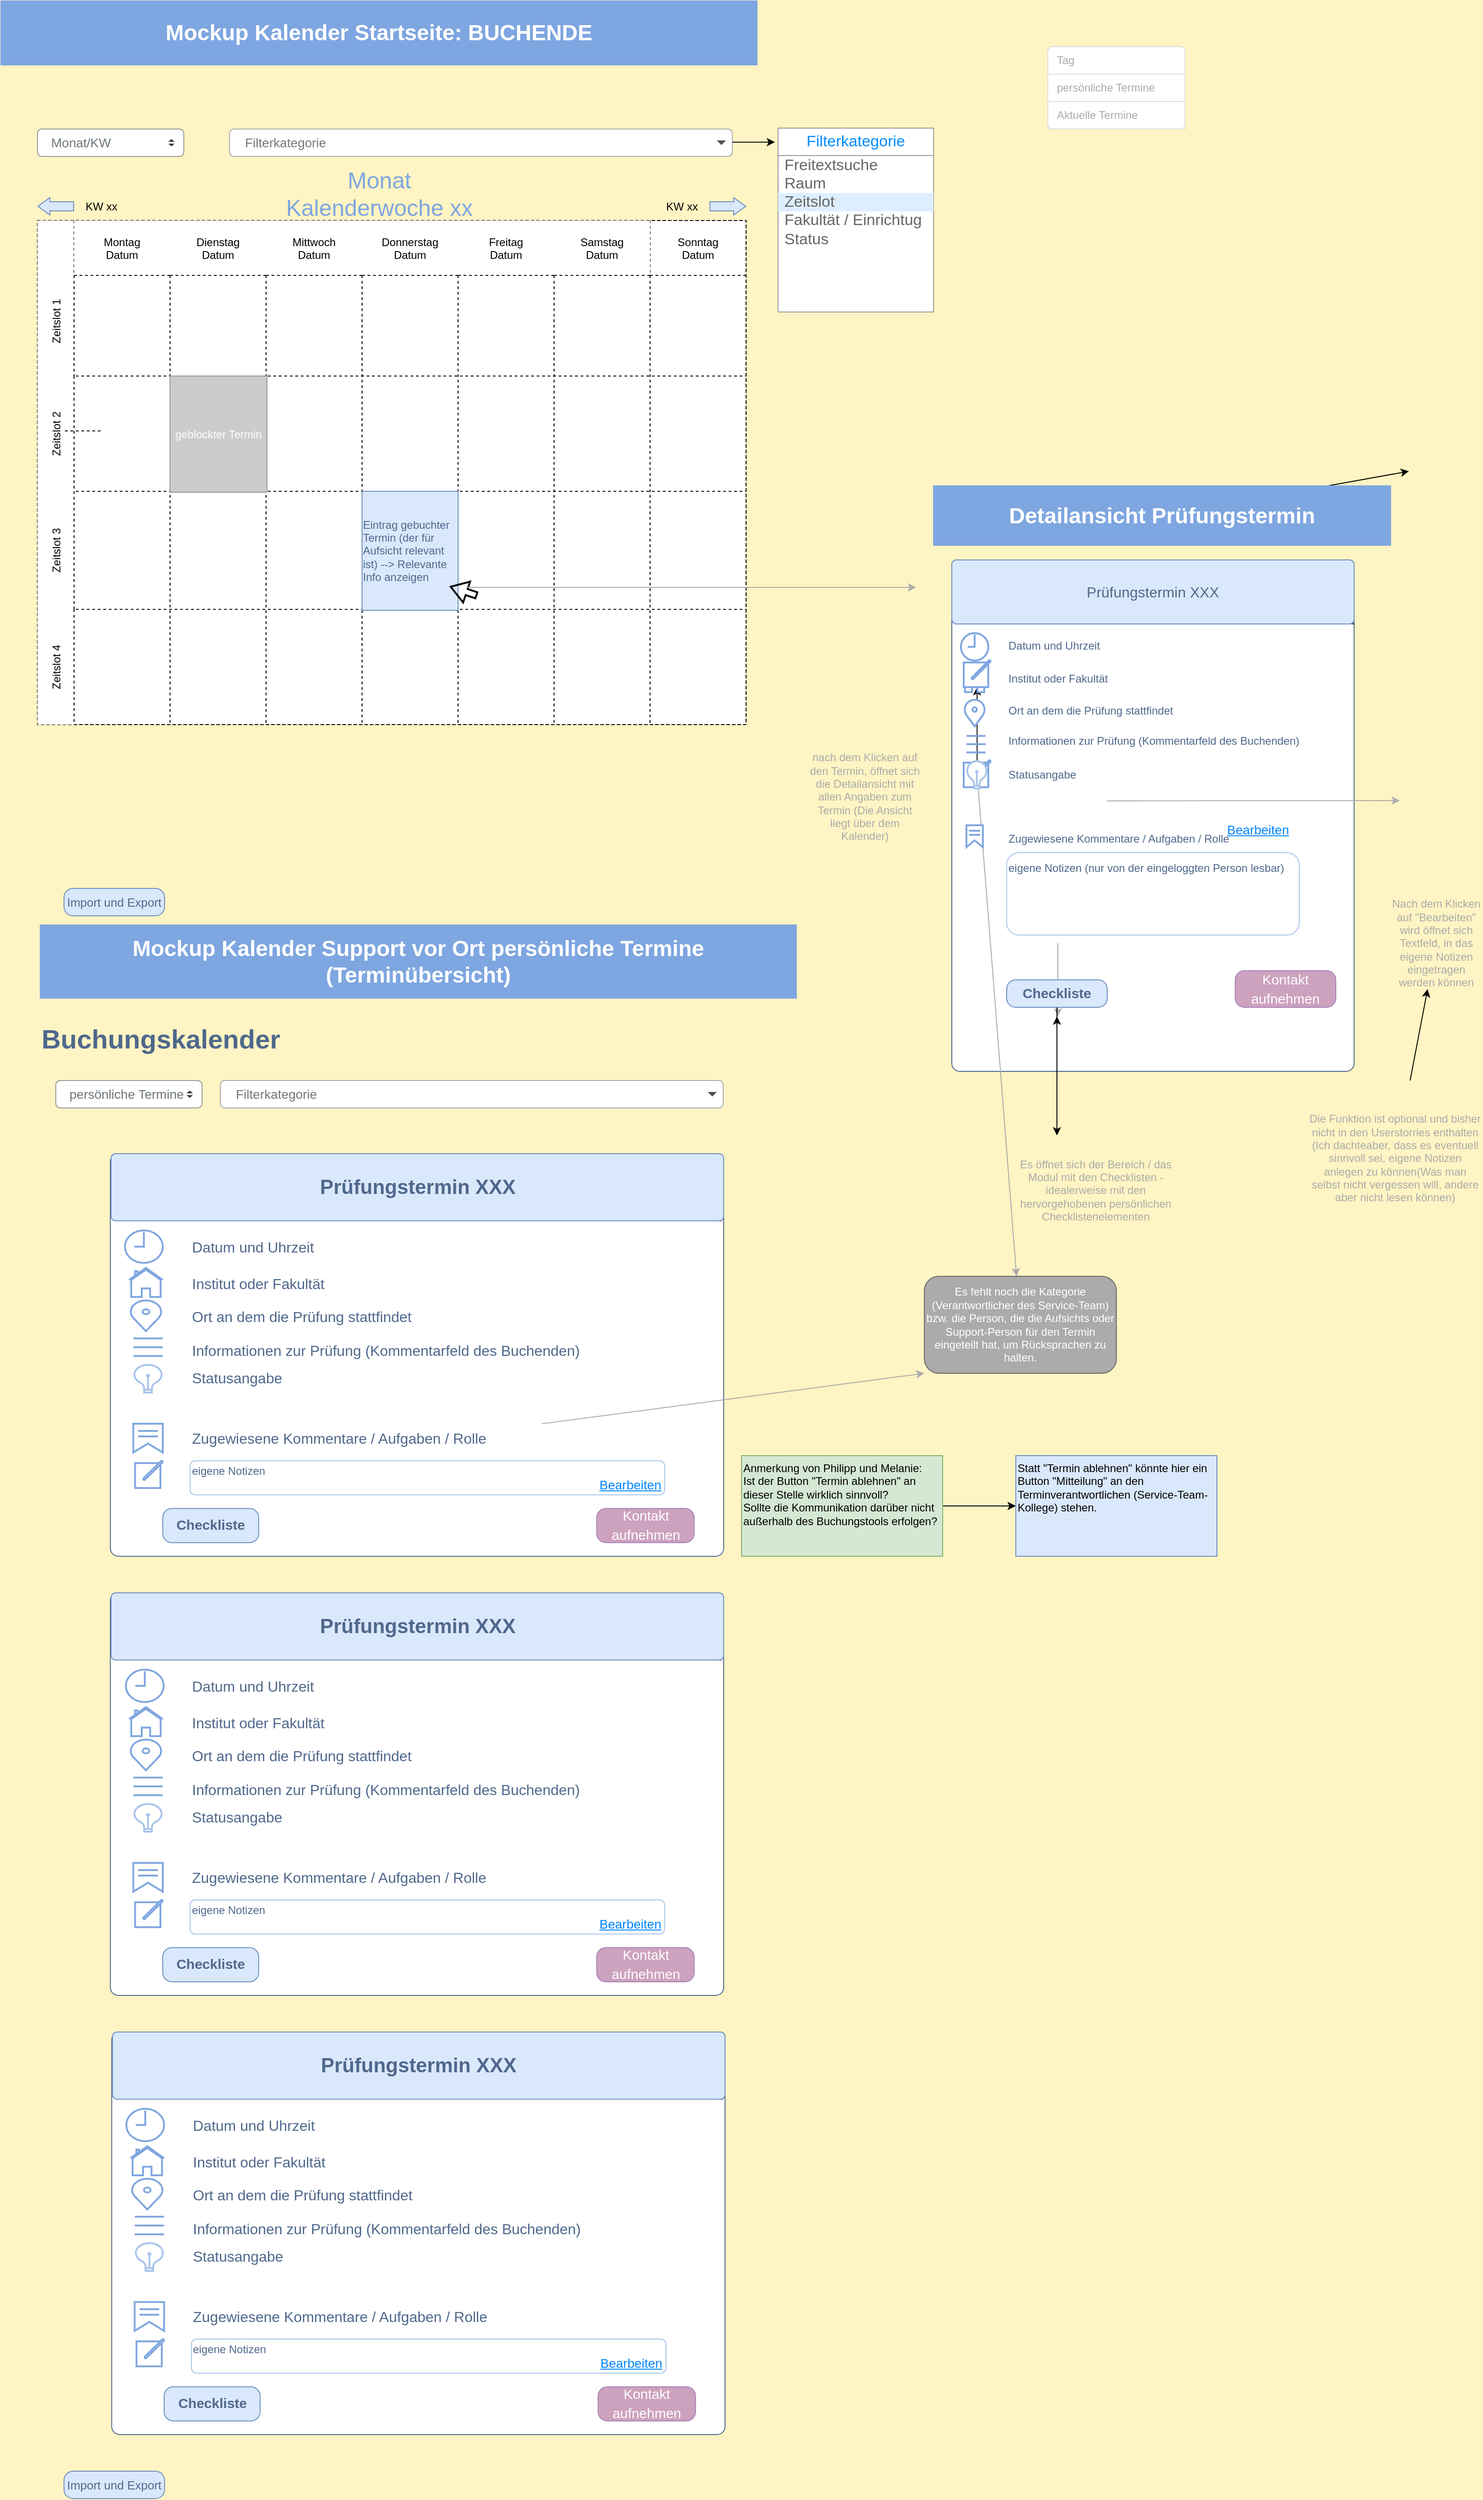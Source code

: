 <mxfile version="24.7.1" type="github" pages="2">
  <diagram name="Buchungskalender" id="cYS-9EuOB4i6pcKZ9MJi">
    <mxGraphModel dx="1560" dy="879" grid="1" gridSize="10" guides="1" tooltips="1" connect="1" arrows="1" fold="1" page="1" pageScale="1" pageWidth="827" pageHeight="1169" background="#FFF4C3" math="0" shadow="0">
      <root>
        <mxCell id="0" />
        <mxCell id="1" parent="0" />
        <mxCell id="5hnXaATVoiFRzyK2IRA5-191" value="" style="rounded=1;whiteSpace=wrap;html=1;strokeColor=#7EA6E0;" vertex="1" parent="1">
          <mxGeometry x="1100" y="845" width="340" height="95" as="geometry" />
        </mxCell>
        <mxCell id="5hnXaATVoiFRzyK2IRA5-192" value="&lt;font style=&quot;font-size: 24px;&quot; color=&quot;#ffffff&quot;&gt;&lt;b&gt;Mockup Kalender Startseite: BUCHENDE&lt;/b&gt;&lt;/font&gt;" style="rounded=0;whiteSpace=wrap;html=1;fillColor=#7EA6E0;strokeColor=#7EA6E0;" vertex="1" parent="1">
          <mxGeometry y="20" width="827" height="70" as="geometry" />
        </mxCell>
        <mxCell id="5hnXaATVoiFRzyK2IRA5-248" value="&lt;font style=&quot;font-size: 24px;&quot;&gt;&lt;b&gt;&lt;font color=&quot;#ffffff&quot;&gt;Mockup Kalender&lt;/font&gt;&lt;/b&gt;&lt;b&gt;&lt;font color=&quot;#ffffff&quot;&gt;&amp;nbsp;Support vor Ort persönliche Termine (Terminübersicht)&lt;/font&gt;&lt;font color=&quot;#ffffff&quot;&gt;&lt;br&gt;&lt;/font&gt;&lt;/b&gt;&lt;/font&gt;" style="rounded=0;whiteSpace=wrap;html=1;fillColor=#7EA6E0;strokeColor=#7EA6E0;" vertex="1" parent="1">
          <mxGeometry x="43" y="1030" width="827" height="80" as="geometry" />
        </mxCell>
        <mxCell id="5hnXaATVoiFRzyK2IRA5-249" value="" style="rounded=1;whiteSpace=wrap;html=1;arcSize=2;strokeColor=#4F688C;" vertex="1" parent="1">
          <mxGeometry x="1040" y="640" width="440" height="550" as="geometry" />
        </mxCell>
        <mxCell id="5hnXaATVoiFRzyK2IRA5-250" value="nach dem Klicken auf den Termin, öffnet sich die Detailansicht mit allen Angaben zum Termin (Die Ansicht liegt über dem Kalender)" style="text;html=1;align=center;verticalAlign=middle;whiteSpace=wrap;rounded=0;fontColor=#ABABAB;" vertex="1" parent="1">
          <mxGeometry x="880" y="840" width="130" height="100" as="geometry" />
        </mxCell>
        <mxCell id="5hnXaATVoiFRzyK2IRA5-251" style="edgeStyle=none;rounded=0;orthogonalLoop=1;jettySize=auto;html=1;strokeColor=#ABABAB;" edge="1" parent="1" source="5hnXaATVoiFRzyK2IRA5-253" target="5hnXaATVoiFRzyK2IRA5-368">
          <mxGeometry relative="1" as="geometry" />
        </mxCell>
        <mxCell id="5hnXaATVoiFRzyK2IRA5-252" value="" style="edgeStyle=orthogonalEdgeStyle;rounded=0;orthogonalLoop=1;jettySize=auto;html=1;" edge="1" parent="1" source="5hnXaATVoiFRzyK2IRA5-253" target="5hnXaATVoiFRzyK2IRA5-378">
          <mxGeometry relative="1" as="geometry" />
        </mxCell>
        <mxCell id="5hnXaATVoiFRzyK2IRA5-253" value="" style="html=1;verticalLabelPosition=bottom;align=center;labelBackgroundColor=#ffffff;verticalAlign=top;strokeWidth=2;strokeColor=#7EA6E0;shadow=0;dashed=0;shape=mxgraph.ios7.icons.edit;" vertex="1" parent="1">
          <mxGeometry x="1053" y="850" width="29.4" height="29.4" as="geometry" />
        </mxCell>
        <mxCell id="5hnXaATVoiFRzyK2IRA5-254" style="edgeStyle=none;rounded=0;orthogonalLoop=1;jettySize=auto;html=1;strokeColor=#ABABAB;" edge="1" parent="1">
          <mxGeometry relative="1" as="geometry">
            <mxPoint x="1530" y="894" as="targetPoint" />
            <mxPoint x="1210" y="894.341" as="sourcePoint" />
          </mxGeometry>
        </mxCell>
        <mxCell id="5hnXaATVoiFRzyK2IRA5-255" value="&lt;font color=&quot;#ffffff&quot;&gt;&lt;span style=&quot;font-size: 15px; font-weight: 400;&quot;&gt;Kontakt aufnehmen&lt;/span&gt;&lt;/font&gt;" style="strokeWidth=1;shadow=0;dashed=0;align=center;html=1;shape=mxgraph.mockup.buttons.button;strokeColor=#A680B8;mainText=;buttonStyle=round;fontSize=17;fontStyle=1;fillColor=#CDA2BE;whiteSpace=wrap;" vertex="1" parent="1">
          <mxGeometry x="1350" y="1080" width="110" height="40" as="geometry" />
        </mxCell>
        <mxCell id="5hnXaATVoiFRzyK2IRA5-258" value="&lt;div align=&quot;left&quot;&gt;&lt;font color=&quot;#4f688c&quot;&gt;eigene Notizen (nur von der eingeloggten Person lesbar)&lt;br&gt;&lt;/font&gt;&lt;/div&gt;&lt;div align=&quot;left&quot;&gt;&lt;font color=&quot;#4f688c&quot;&gt;&lt;br&gt;&lt;/font&gt;&lt;/div&gt;&lt;div align=&quot;left&quot;&gt;&lt;font color=&quot;#4f688c&quot;&gt;&lt;br&gt;&lt;/font&gt;&lt;/div&gt;&lt;div align=&quot;left&quot;&gt;&lt;font color=&quot;#4f688c&quot;&gt;&lt;br&gt;&lt;/font&gt;&lt;/div&gt;&lt;div align=&quot;left&quot;&gt;&lt;font color=&quot;#4f688c&quot;&gt;&lt;br&gt;&lt;/font&gt;&lt;/div&gt;" style="rounded=1;whiteSpace=wrap;html=1;strokeColor=#A9C4EB;align=left;" vertex="1" parent="1">
          <mxGeometry x="1100" y="951" width="320" height="90" as="geometry" />
        </mxCell>
        <mxCell id="5hnXaATVoiFRzyK2IRA5-259" value="&lt;font size=&quot;1&quot;&gt;&lt;u style=&quot;font-size: 14px;&quot;&gt;Bearbeiten&lt;/u&gt;&lt;/font&gt;" style="html=1;shadow=0;dashed=0;shape=mxgraph.bootstrap.rrect;rSize=5;strokeColor=none;strokeWidth=1;fillColor=none;fontColor=#0085FC;whiteSpace=wrap;align=center;verticalAlign=middle;spacingLeft=0;fontStyle=0;fontSize=16;spacing=5;" vertex="1" parent="1">
          <mxGeometry x="1320" y="909.4" width="110" height="30.6" as="geometry" />
        </mxCell>
        <mxCell id="5hnXaATVoiFRzyK2IRA5-260" value="&lt;font color=&quot;#ababab&quot;&gt;Nach dem Klicken auf &quot;Bearbeiten&quot; wird öffnet sich Textfeld, in das eigene Notizen eingetragen werden können&lt;/font&gt;" style="text;html=1;align=center;verticalAlign=middle;whiteSpace=wrap;rounded=0;" vertex="1" parent="1">
          <mxGeometry x="1520" y="1000" width="100" height="100" as="geometry" />
        </mxCell>
        <mxCell id="5hnXaATVoiFRzyK2IRA5-261" style="edgeStyle=none;rounded=0;orthogonalLoop=1;jettySize=auto;html=1;strokeColor=#ABABAB;" edge="1" parent="1">
          <mxGeometry relative="1" as="geometry">
            <mxPoint x="1156.0" y="1130" as="targetPoint" />
            <mxPoint x="1156.0" y="1050" as="sourcePoint" />
          </mxGeometry>
        </mxCell>
        <mxCell id="5hnXaATVoiFRzyK2IRA5-262" value="" style="edgeStyle=orthogonalEdgeStyle;rounded=0;orthogonalLoop=1;jettySize=auto;html=1;" edge="1" parent="1" source="5hnXaATVoiFRzyK2IRA5-264">
          <mxGeometry relative="1" as="geometry">
            <mxPoint x="1155" y="1130" as="targetPoint" />
          </mxGeometry>
        </mxCell>
        <mxCell id="5hnXaATVoiFRzyK2IRA5-263" value="" style="edgeStyle=orthogonalEdgeStyle;rounded=0;orthogonalLoop=1;jettySize=auto;html=1;" edge="1" parent="1" source="5hnXaATVoiFRzyK2IRA5-264">
          <mxGeometry relative="1" as="geometry">
            <mxPoint x="1155" y="1260" as="targetPoint" />
          </mxGeometry>
        </mxCell>
        <mxCell id="5hnXaATVoiFRzyK2IRA5-264" value="&lt;div&gt;&lt;font style=&quot;font-size: 15px;&quot; color=&quot;#4f688c&quot;&gt;Checkliste&lt;/font&gt;&lt;/div&gt;" style="strokeWidth=1;shadow=0;dashed=0;align=center;html=1;shape=mxgraph.mockup.buttons.button;strokeColor=#6c8ebf;mainText=;buttonStyle=round;fontSize=17;fontStyle=1;fillColor=#dae8fc;whiteSpace=wrap;" vertex="1" parent="1">
          <mxGeometry x="1100" y="1090" width="110" height="30" as="geometry" />
        </mxCell>
        <mxCell id="5hnXaATVoiFRzyK2IRA5-265" value="&lt;font color=&quot;#ababab&quot;&gt;Es öffnet sich der Bereich / das Modul mit den Checklisten - idealerweise mit den hervorgehobenen persönlichen Checklistenelementen&lt;br&gt;&lt;/font&gt;" style="text;html=1;align=center;verticalAlign=middle;whiteSpace=wrap;rounded=0;" vertex="1" parent="1">
          <mxGeometry x="1105" y="1270" width="185" height="100" as="geometry" />
        </mxCell>
        <mxCell id="5hnXaATVoiFRzyK2IRA5-267" value="" style="html=1;shadow=0;dashed=0;shape=mxgraph.bootstrap.rrect;rSize=5;strokeColor=#DFDFDF;html=1;whiteSpace=wrap;fillColor=#FFFFFF;fontColor=#000000;" vertex="1" parent="1">
          <mxGeometry x="1145" y="70" width="150" height="90" as="geometry" />
        </mxCell>
        <mxCell id="5hnXaATVoiFRzyK2IRA5-268" value="&lt;font color=&quot;#ababab&quot;&gt;Tag&lt;/font&gt;" style="html=1;shadow=0;dashed=0;shape=mxgraph.bootstrap.topButton;rSize=5;strokeColor=inherit;fillColor=#ffffff;fontColor=#6C767D;perimeter=none;whiteSpace=wrap;resizeWidth=1;align=left;spacing=10;" vertex="1" parent="5hnXaATVoiFRzyK2IRA5-267">
          <mxGeometry width="150" height="30" relative="1" as="geometry" />
        </mxCell>
        <mxCell id="5hnXaATVoiFRzyK2IRA5-269" value="&lt;font color=&quot;#ababab&quot;&gt;persönliche Termine&lt;/font&gt;" style="strokeColor=inherit;fillColor=inherit;gradientColor=inherit;fontColor=inherit;html=1;shadow=0;dashed=0;perimeter=none;whiteSpace=wrap;resizeWidth=1;align=left;spacing=10;" vertex="1" parent="5hnXaATVoiFRzyK2IRA5-267">
          <mxGeometry width="150" height="30" relative="1" as="geometry">
            <mxPoint y="30" as="offset" />
          </mxGeometry>
        </mxCell>
        <mxCell id="5hnXaATVoiFRzyK2IRA5-270" value="..." style="strokeColor=inherit;fillColor=inherit;gradientColor=inherit;fontColor=inherit;html=1;shadow=0;dashed=0;perimeter=none;whiteSpace=wrap;resizeWidth=1;align=left;spacing=10;" vertex="1" parent="5hnXaATVoiFRzyK2IRA5-267">
          <mxGeometry width="150" height="30" relative="1" as="geometry">
            <mxPoint y="60" as="offset" />
          </mxGeometry>
        </mxCell>
        <mxCell id="5hnXaATVoiFRzyK2IRA5-271" value="" style="strokeColor=inherit;fillColor=inherit;gradientColor=inherit;fontColor=inherit;html=1;shadow=0;dashed=0;perimeter=none;whiteSpace=wrap;resizeWidth=1;align=left;spacing=10;" vertex="1" parent="5hnXaATVoiFRzyK2IRA5-267">
          <mxGeometry width="150" relative="1" as="geometry">
            <mxPoint y="90" as="offset" />
          </mxGeometry>
        </mxCell>
        <mxCell id="5hnXaATVoiFRzyK2IRA5-272" value="&lt;font color=&quot;#ababab&quot;&gt;Aktuelle Termine&lt;/font&gt;" style="strokeColor=inherit;fillColor=inherit;gradientColor=inherit;fontColor=inherit;html=1;shadow=0;dashed=0;shape=mxgraph.bootstrap.bottomButton;rSize=5;perimeter=none;whiteSpace=wrap;resizeWidth=1;resizeHeight=0;align=left;spacing=10;" vertex="1" parent="5hnXaATVoiFRzyK2IRA5-267">
          <mxGeometry y="1" width="150" height="30" relative="1" as="geometry">
            <mxPoint y="-30" as="offset" />
          </mxGeometry>
        </mxCell>
        <mxCell id="5hnXaATVoiFRzyK2IRA5-273" value="" style="group" vertex="1" connectable="0" parent="1">
          <mxGeometry x="1040" y="631" width="440" height="320" as="geometry" />
        </mxCell>
        <mxCell id="5hnXaATVoiFRzyK2IRA5-274" value="" style="endArrow=none;html=1;rounded=0;entryX=0.002;entryY=0.158;entryDx=0;entryDy=0;entryPerimeter=0;" edge="1" parent="5hnXaATVoiFRzyK2IRA5-273" source="5hnXaATVoiFRzyK2IRA5-276">
          <mxGeometry width="50" height="50" relative="1" as="geometry">
            <mxPoint x="440" y="70" as="sourcePoint" />
            <mxPoint x="0.88" y="70.0" as="targetPoint" />
          </mxGeometry>
        </mxCell>
        <mxCell id="5hnXaATVoiFRzyK2IRA5-275" value="" style="endArrow=none;html=1;rounded=0;entryX=0.002;entryY=0.158;entryDx=0;entryDy=0;entryPerimeter=0;" edge="1" parent="5hnXaATVoiFRzyK2IRA5-273" target="5hnXaATVoiFRzyK2IRA5-276">
          <mxGeometry width="50" height="50" relative="1" as="geometry">
            <mxPoint x="440" y="70" as="sourcePoint" />
            <mxPoint x="0.88" y="70.0" as="targetPoint" />
          </mxGeometry>
        </mxCell>
        <mxCell id="5hnXaATVoiFRzyK2IRA5-276" value="&lt;font color=&quot;#4f688c&quot;&gt;Prüfungstermin XXX&lt;br&gt;&lt;/font&gt;" style="html=1;shadow=0;dashed=0;shape=mxgraph.bootstrap.rrect;rSize=5;strokeColor=#6c8ebf;strokeWidth=1;fillColor=#dae8fc;whiteSpace=wrap;align=center;verticalAlign=middle;spacingLeft=0;fontStyle=0;fontSize=16;spacing=5;" vertex="1" parent="5hnXaATVoiFRzyK2IRA5-273">
          <mxGeometry width="440" height="70" as="geometry" />
        </mxCell>
        <mxCell id="5hnXaATVoiFRzyK2IRA5-277" value="" style="html=1;verticalLabelPosition=bottom;align=center;labelBackgroundColor=#ffffff;verticalAlign=top;strokeWidth=2;strokeColor=#7EA6E0;shadow=0;dashed=0;shape=mxgraph.ios7.icons.clock;" vertex="1" parent="5hnXaATVoiFRzyK2IRA5-273">
          <mxGeometry x="10" y="80" width="30" height="30" as="geometry" />
        </mxCell>
        <mxCell id="5hnXaATVoiFRzyK2IRA5-278" value="" style="html=1;verticalLabelPosition=bottom;align=center;labelBackgroundColor=#ffffff;verticalAlign=top;strokeWidth=2;strokeColor=#7EA6E0;shadow=0;dashed=0;shape=mxgraph.ios7.icons.most_viewed;pointerEvents=1" vertex="1" parent="5hnXaATVoiFRzyK2IRA5-273">
          <mxGeometry x="8.8" y="190" width="28.2" height="22.8" as="geometry" />
        </mxCell>
        <mxCell id="5hnXaATVoiFRzyK2IRA5-279" value="" style="html=1;verticalLabelPosition=bottom;align=center;labelBackgroundColor=#ffffff;verticalAlign=top;strokeWidth=2;strokeColor=#7EA6E0;shadow=0;dashed=0;shape=mxgraph.ios7.icons.location;" vertex="1" parent="5hnXaATVoiFRzyK2IRA5-273">
          <mxGeometry x="13" y="152" width="24" height="30" as="geometry" />
        </mxCell>
        <mxCell id="5hnXaATVoiFRzyK2IRA5-280" value="" style="html=1;verticalLabelPosition=bottom;align=center;labelBackgroundColor=#ffffff;verticalAlign=top;strokeWidth=2;strokeColor=#7EA6E0;shadow=0;dashed=0;shape=mxgraph.ios7.icons.bookmark;" vertex="1" parent="5hnXaATVoiFRzyK2IRA5-273">
          <mxGeometry x="16" y="290" width="18" height="24" as="geometry" />
        </mxCell>
        <mxCell id="5hnXaATVoiFRzyK2IRA5-281" value="" style="html=1;verticalLabelPosition=bottom;align=center;labelBackgroundColor=#ffffff;verticalAlign=top;strokeWidth=2;strokeColor=#7EA6E0;shadow=0;dashed=0;shape=mxgraph.ios7.icons.home;" vertex="1" parent="5hnXaATVoiFRzyK2IRA5-273">
          <mxGeometry x="13" y="119" width="24" height="25.5" as="geometry" />
        </mxCell>
        <mxCell id="5hnXaATVoiFRzyK2IRA5-282" value="&lt;font color=&quot;#4f688c&quot;&gt;Datum und Uhrzeit &lt;/font&gt;" style="text;html=1;align=left;verticalAlign=middle;whiteSpace=wrap;rounded=0;" vertex="1" parent="5hnXaATVoiFRzyK2IRA5-273">
          <mxGeometry x="60" y="79" width="350" height="30" as="geometry" />
        </mxCell>
        <mxCell id="5hnXaATVoiFRzyK2IRA5-283" value="&lt;font color=&quot;#4f688c&quot;&gt;Institut oder Fakultät&lt;br&gt;&lt;/font&gt;" style="text;html=1;align=left;verticalAlign=middle;whiteSpace=wrap;rounded=0;" vertex="1" parent="5hnXaATVoiFRzyK2IRA5-273">
          <mxGeometry x="60" y="114.5" width="350" height="30" as="geometry" />
        </mxCell>
        <mxCell id="5hnXaATVoiFRzyK2IRA5-284" value="&lt;font color=&quot;#4f688c&quot;&gt;Informationen zur Prüfung (Kommentarfeld des Buchenden)&lt;br&gt;&lt;/font&gt;" style="text;html=1;align=left;verticalAlign=middle;whiteSpace=wrap;rounded=0;" vertex="1" parent="5hnXaATVoiFRzyK2IRA5-273">
          <mxGeometry x="60" y="182.8" width="350" height="30" as="geometry" />
        </mxCell>
        <mxCell id="5hnXaATVoiFRzyK2IRA5-285" value="&lt;font color=&quot;#4f688c&quot;&gt;Ort an dem die Prüfung stattfindet&lt;br&gt;&lt;/font&gt;" style="text;html=1;align=left;verticalAlign=middle;whiteSpace=wrap;rounded=0;" vertex="1" parent="5hnXaATVoiFRzyK2IRA5-273">
          <mxGeometry x="60" y="150" width="350" height="30" as="geometry" />
        </mxCell>
        <mxCell id="5hnXaATVoiFRzyK2IRA5-286" value="&lt;font color=&quot;#4f688c&quot;&gt;Zugewiesene Kommentare / Aufgaben / Rolle&lt;br&gt;&lt;/font&gt;" style="text;html=1;align=left;verticalAlign=middle;whiteSpace=wrap;rounded=0;" vertex="1" parent="5hnXaATVoiFRzyK2IRA5-273">
          <mxGeometry x="60" y="290" width="350" height="30" as="geometry" />
        </mxCell>
        <mxCell id="5hnXaATVoiFRzyK2IRA5-287" value="" style="html=1;verticalLabelPosition=bottom;align=center;labelBackgroundColor=#ffffff;verticalAlign=top;strokeWidth=2;strokeColor=#A9C4EB;shadow=0;dashed=0;shape=mxgraph.ios7.icons.lightbulb;" vertex="1" parent="5hnXaATVoiFRzyK2IRA5-273">
          <mxGeometry x="16" y="220" width="22.8" height="29.7" as="geometry" />
        </mxCell>
        <mxCell id="5hnXaATVoiFRzyK2IRA5-288" value="&lt;font color=&quot;#4f688c&quot;&gt;Statusangabe&lt;/font&gt;" style="text;html=1;align=left;verticalAlign=middle;whiteSpace=wrap;rounded=0;" vertex="1" parent="5hnXaATVoiFRzyK2IRA5-273">
          <mxGeometry x="60" y="219.85" width="350" height="30" as="geometry" />
        </mxCell>
        <mxCell id="5hnXaATVoiFRzyK2IRA5-289" value="" style="group" vertex="1" connectable="0" parent="1">
          <mxGeometry x="120.5" y="1280" width="670" height="440" as="geometry" />
        </mxCell>
        <mxCell id="5hnXaATVoiFRzyK2IRA5-290" value="" style="endArrow=none;html=1;rounded=0;entryX=0.002;entryY=0.158;entryDx=0;entryDy=0;entryPerimeter=0;" edge="1" parent="5hnXaATVoiFRzyK2IRA5-289" source="5hnXaATVoiFRzyK2IRA5-293">
          <mxGeometry width="50" height="50" relative="1" as="geometry">
            <mxPoint x="667.578" y="73.411" as="sourcePoint" />
            <mxPoint x="1.335" y="73.411" as="targetPoint" />
          </mxGeometry>
        </mxCell>
        <mxCell id="5hnXaATVoiFRzyK2IRA5-291" value="" style="rounded=1;whiteSpace=wrap;html=1;arcSize=2;strokeColor=#4F688C;container=1;" vertex="1" parent="5hnXaATVoiFRzyK2IRA5-289">
          <mxGeometry x="-0.807" width="670.807" height="440.0" as="geometry" />
        </mxCell>
        <mxCell id="5hnXaATVoiFRzyK2IRA5-292" value="" style="endArrow=none;html=1;rounded=0;entryX=0.002;entryY=0.158;entryDx=0;entryDy=0;entryPerimeter=0;" edge="1" parent="5hnXaATVoiFRzyK2IRA5-289" target="5hnXaATVoiFRzyK2IRA5-293">
          <mxGeometry width="50" height="50" relative="1" as="geometry">
            <mxPoint x="667.578" y="73.411" as="sourcePoint" />
            <mxPoint x="1.335" y="73.411" as="targetPoint" />
          </mxGeometry>
        </mxCell>
        <mxCell id="5hnXaATVoiFRzyK2IRA5-293" value="&lt;b style=&quot;font-size: 22px;&quot;&gt;&lt;font style=&quot;font-size: 22px;&quot; color=&quot;#4f688c&quot;&gt;Prüfungstermin XXX&lt;br&gt;&lt;/font&gt;&lt;/b&gt;" style="html=1;shadow=0;dashed=0;shape=mxgraph.bootstrap.rrect;rSize=5;strokeColor=#6c8ebf;strokeWidth=1;fillColor=#dae8fc;whiteSpace=wrap;align=center;verticalAlign=middle;spacingLeft=0;fontStyle=0;fontSize=16;spacing=5;" vertex="1" parent="5hnXaATVoiFRzyK2IRA5-289">
          <mxGeometry width="670" height="73.413" as="geometry" />
        </mxCell>
        <mxCell id="5hnXaATVoiFRzyK2IRA5-294" value="" style="html=1;verticalLabelPosition=bottom;align=center;labelBackgroundColor=#ffffff;verticalAlign=top;strokeWidth=2;strokeColor=#7EA6E0;shadow=0;dashed=0;shape=mxgraph.ios7.icons.clock;" vertex="1" parent="5hnXaATVoiFRzyK2IRA5-289">
          <mxGeometry x="15.176" y="83.898" width="41.33" height="35.424" as="geometry" />
        </mxCell>
        <mxCell id="5hnXaATVoiFRzyK2IRA5-295" value="" style="html=1;verticalLabelPosition=bottom;align=center;labelBackgroundColor=#ffffff;verticalAlign=top;strokeWidth=2;strokeColor=#7EA6E0;shadow=0;dashed=0;shape=mxgraph.ios7.icons.most_viewed;pointerEvents=1" vertex="1" parent="5hnXaATVoiFRzyK2IRA5-289">
          <mxGeometry x="13.352" y="199.26" width="43.154" height="24.468" as="geometry" />
        </mxCell>
        <mxCell id="5hnXaATVoiFRzyK2IRA5-296" value="" style="html=1;verticalLabelPosition=bottom;align=center;labelBackgroundColor=#ffffff;verticalAlign=top;strokeWidth=2;strokeColor=#7EA6E0;shadow=0;dashed=0;shape=mxgraph.ios7.icons.location;" vertex="1" parent="5hnXaATVoiFRzyK2IRA5-289">
          <mxGeometry x="19.721" y="159.407" width="36.785" height="34.492" as="geometry" />
        </mxCell>
        <mxCell id="5hnXaATVoiFRzyK2IRA5-297" value="" style="html=1;verticalLabelPosition=bottom;align=center;labelBackgroundColor=#ffffff;verticalAlign=top;strokeWidth=2;strokeColor=#7EA6E0;shadow=0;dashed=0;shape=mxgraph.ios7.icons.bookmark;" vertex="1" parent="5hnXaATVoiFRzyK2IRA5-289">
          <mxGeometry x="24.273" y="295.18" width="32.233" height="31.464" as="geometry" />
        </mxCell>
        <mxCell id="5hnXaATVoiFRzyK2IRA5-298" value="" style="html=1;verticalLabelPosition=bottom;align=center;labelBackgroundColor=#ffffff;verticalAlign=top;strokeWidth=2;strokeColor=#7EA6E0;shadow=0;dashed=0;shape=mxgraph.ios7.icons.home;" vertex="1" parent="5hnXaATVoiFRzyK2IRA5-289">
          <mxGeometry x="19.721" y="124.796" width="36.785" height="31.814" as="geometry" />
        </mxCell>
        <mxCell id="5hnXaATVoiFRzyK2IRA5-299" value="&lt;font style=&quot;font-size: 16px;&quot; color=&quot;#4f688c&quot;&gt;Datum und Uhrzeit &lt;/font&gt;" style="text;html=1;align=left;verticalAlign=middle;whiteSpace=wrap;rounded=0;" vertex="1" parent="5hnXaATVoiFRzyK2IRA5-289">
          <mxGeometry x="86.376" y="85.877" width="531.028" height="31.462" as="geometry" />
        </mxCell>
        <mxCell id="5hnXaATVoiFRzyK2IRA5-300" value="&lt;font style=&quot;font-size: 16px;&quot; color=&quot;#4f688c&quot;&gt;Institut oder Fakultät&lt;br&gt;&lt;/font&gt;" style="text;html=1;align=left;verticalAlign=middle;whiteSpace=wrap;rounded=0;" vertex="1" parent="5hnXaATVoiFRzyK2IRA5-289">
          <mxGeometry x="86.376" y="125.844" width="531.028" height="31.462" as="geometry" />
        </mxCell>
        <mxCell id="5hnXaATVoiFRzyK2IRA5-301" value="&lt;font style=&quot;font-size: 16px;&quot; color=&quot;#4f688c&quot;&gt;Informationen zur Prüfung (Kommentarfeld des Buchenden)&lt;br&gt;&lt;/font&gt;" style="text;html=1;align=left;verticalAlign=middle;whiteSpace=wrap;rounded=0;" vertex="1" parent="5hnXaATVoiFRzyK2IRA5-289">
          <mxGeometry x="86.376" y="199.262" width="531.028" height="31.462" as="geometry" />
        </mxCell>
        <mxCell id="5hnXaATVoiFRzyK2IRA5-302" value="&lt;font style=&quot;font-size: 16px;&quot; color=&quot;#4f688c&quot;&gt;Ort an dem die Prüfung stattfindet&lt;br&gt;&lt;/font&gt;" style="text;html=1;align=left;verticalAlign=middle;whiteSpace=wrap;rounded=0;" vertex="1" parent="5hnXaATVoiFRzyK2IRA5-289">
          <mxGeometry x="86.376" y="162.44" width="531.028" height="31.462" as="geometry" />
        </mxCell>
        <mxCell id="5hnXaATVoiFRzyK2IRA5-303" value="&lt;font style=&quot;font-size: 16px;&quot; color=&quot;#4f688c&quot;&gt;Zugewiesene Kommentare / Aufgaben / Rolle&lt;br&gt;&lt;/font&gt;" style="text;html=1;align=left;verticalAlign=middle;whiteSpace=wrap;rounded=0;" vertex="1" parent="5hnXaATVoiFRzyK2IRA5-289">
          <mxGeometry x="86.376" y="295.182" width="531.028" height="31.462" as="geometry" />
        </mxCell>
        <mxCell id="5hnXaATVoiFRzyK2IRA5-304" value="" style="html=1;verticalLabelPosition=bottom;align=center;labelBackgroundColor=#ffffff;verticalAlign=top;strokeWidth=2;strokeColor=#A9C4EB;shadow=0;dashed=0;shape=mxgraph.ios7.icons.lightbulb;" vertex="1" parent="5hnXaATVoiFRzyK2IRA5-289">
          <mxGeometry x="24.273" y="230.724" width="32.233" height="30.3" as="geometry" />
        </mxCell>
        <mxCell id="5hnXaATVoiFRzyK2IRA5-305" value="&lt;font style=&quot;font-size: 16px;&quot; color=&quot;#4f688c&quot;&gt;Statusangabe&lt;/font&gt;" style="text;html=1;align=left;verticalAlign=middle;whiteSpace=wrap;rounded=0;" vertex="1" parent="5hnXaATVoiFRzyK2IRA5-289">
          <mxGeometry x="86.376" y="229.564" width="531.028" height="31.462" as="geometry" />
        </mxCell>
        <mxCell id="5hnXaATVoiFRzyK2IRA5-306" value="&lt;div&gt;&lt;font style=&quot;font-size: 15px;&quot; color=&quot;#4f688c&quot;&gt;Checkliste&lt;/font&gt;&lt;/div&gt;" style="strokeWidth=1;shadow=0;dashed=0;align=center;html=1;shape=mxgraph.mockup.buttons.button;strokeColor=#6c8ebf;mainText=;buttonStyle=round;fontSize=17;fontStyle=1;fillColor=#dae8fc;whiteSpace=wrap;" vertex="1" parent="5hnXaATVoiFRzyK2IRA5-289">
          <mxGeometry x="56.506" y="387.797" width="104.94" height="37.288" as="geometry" />
        </mxCell>
        <mxCell id="5hnXaATVoiFRzyK2IRA5-307" value="&lt;font color=&quot;#ffffff&quot;&gt;&lt;span style=&quot;font-size: 15px; font-weight: 400;&quot;&gt;Kontakt aufnehmen&lt;/span&gt;&lt;/font&gt;" style="strokeWidth=1;shadow=0;dashed=0;align=center;html=1;shape=mxgraph.mockup.buttons.button;strokeColor=#A680B8;mainText=;buttonStyle=round;fontSize=17;fontStyle=1;fillColor=#CDA2BE;whiteSpace=wrap;" vertex="1" parent="5hnXaATVoiFRzyK2IRA5-289">
          <mxGeometry x="531.157" y="387.797" width="106.554" height="37.288" as="geometry" />
        </mxCell>
        <mxCell id="5hnXaATVoiFRzyK2IRA5-308" value="" style="html=1;verticalLabelPosition=bottom;align=center;labelBackgroundColor=#ffffff;verticalAlign=top;strokeWidth=2;strokeColor=#7EA6E0;shadow=0;dashed=0;shape=mxgraph.ios7.icons.edit;" vertex="1" parent="5hnXaATVoiFRzyK2IRA5-289">
          <mxGeometry x="26.251" y="335.593" width="30.255" height="29.831" as="geometry" />
        </mxCell>
        <mxCell id="5hnXaATVoiFRzyK2IRA5-309" value="&lt;div&gt;&lt;br&gt;&lt;/div&gt;&lt;div&gt;&lt;br&gt;&lt;/div&gt;&lt;div align=&quot;left&quot;&gt;&lt;font color=&quot;#4f688c&quot;&gt;&lt;br&gt;&lt;/font&gt;&lt;/div&gt;&lt;div align=&quot;left&quot;&gt;&lt;font color=&quot;#4f688c&quot;&gt;eigene Notizen&lt;/font&gt;&lt;/div&gt;&lt;div align=&quot;left&quot;&gt;&lt;font color=&quot;#4f688c&quot;&gt;&lt;br&gt;&lt;/font&gt;&lt;/div&gt;&lt;div align=&quot;left&quot;&gt;&lt;font color=&quot;#4f688c&quot;&gt;&lt;br&gt;&lt;/font&gt;&lt;/div&gt;&lt;div align=&quot;left&quot;&gt;&lt;font color=&quot;#4f688c&quot;&gt;&lt;br&gt;&lt;/font&gt;&lt;/div&gt;&lt;div align=&quot;left&quot;&gt;&lt;font color=&quot;#4f688c&quot;&gt;&lt;br&gt;&lt;/font&gt;&lt;/div&gt;" style="rounded=1;whiteSpace=wrap;html=1;strokeColor=#A9C4EB;align=left;" vertex="1" parent="5hnXaATVoiFRzyK2IRA5-289">
          <mxGeometry x="86.373" y="335.593" width="519.048" height="37.288" as="geometry" />
        </mxCell>
        <mxCell id="5hnXaATVoiFRzyK2IRA5-310" value="&lt;font size=&quot;1&quot;&gt;&lt;u style=&quot;font-size: 14px;&quot;&gt;Bearbeiten&lt;/u&gt;&lt;/font&gt;" style="html=1;shadow=0;dashed=0;shape=mxgraph.bootstrap.rrect;rSize=5;strokeColor=none;strokeWidth=1;fillColor=none;fontColor=#0085FC;whiteSpace=wrap;align=center;verticalAlign=middle;spacingLeft=0;fontStyle=0;fontSize=16;spacing=5;" vertex="1" parent="5hnXaATVoiFRzyK2IRA5-289">
          <mxGeometry x="523.084" y="350.061" width="88.795" height="22.82" as="geometry" />
        </mxCell>
        <mxCell id="5hnXaATVoiFRzyK2IRA5-311" value="Filterkategorie" style="html=1;shadow=0;dashed=0;shape=mxgraph.bootstrap.rrect;rSize=5;strokeColor=#ABABAB;strokeWidth=1;fillColor=#ffffff;fontColor=#777777;whiteSpace=wrap;align=left;verticalAlign=middle;fontStyle=0;fontSize=14;spacingRight=0;spacing=17;" vertex="1" parent="1">
          <mxGeometry x="240" y="1200" width="550" height="30" as="geometry" />
        </mxCell>
        <mxCell id="5hnXaATVoiFRzyK2IRA5-312" value="" style="shape=triangle;direction=south;fillColor=#495057;strokeColor=none;perimeter=none;" vertex="1" parent="5hnXaATVoiFRzyK2IRA5-311">
          <mxGeometry x="1" y="0.5" width="10" height="5" relative="1" as="geometry">
            <mxPoint x="-17" y="-2.5" as="offset" />
          </mxGeometry>
        </mxCell>
        <mxCell id="5hnXaATVoiFRzyK2IRA5-313" value="persönliche Termine" style="html=1;shadow=0;dashed=0;shape=mxgraph.bootstrap.rrect;rSize=5;fillColor=#ffffff;strokeColor=#999999;align=left;spacing=15;fontSize=14;fontColor=#6C767D;" vertex="1" parent="1">
          <mxGeometry x="60" y="1200" width="160" height="30" as="geometry" />
        </mxCell>
        <mxCell id="5hnXaATVoiFRzyK2IRA5-314" value="" style="shape=triangle;direction=south;fillColor=#343A40;strokeColor=none;perimeter=none;sketch=0;" vertex="1" parent="5hnXaATVoiFRzyK2IRA5-313">
          <mxGeometry x="1" y="0.5" width="7" height="3" relative="1" as="geometry">
            <mxPoint x="-17" y="1" as="offset" />
          </mxGeometry>
        </mxCell>
        <mxCell id="5hnXaATVoiFRzyK2IRA5-315" value="" style="shape=triangle;direction=north;fillColor=#343A40;strokeColor=none;perimeter=none;sketch=0;" vertex="1" parent="5hnXaATVoiFRzyK2IRA5-313">
          <mxGeometry x="1" y="0.5" width="7" height="3" relative="1" as="geometry">
            <mxPoint x="-17" y="-4" as="offset" />
          </mxGeometry>
        </mxCell>
        <mxCell id="5hnXaATVoiFRzyK2IRA5-316" value="" style="group" vertex="1" connectable="0" parent="1">
          <mxGeometry x="120.5" y="1760" width="670" height="440" as="geometry" />
        </mxCell>
        <mxCell id="5hnXaATVoiFRzyK2IRA5-317" value="" style="endArrow=none;html=1;rounded=0;entryX=0.002;entryY=0.158;entryDx=0;entryDy=0;entryPerimeter=0;" edge="1" parent="5hnXaATVoiFRzyK2IRA5-316" source="5hnXaATVoiFRzyK2IRA5-320">
          <mxGeometry width="50" height="50" relative="1" as="geometry">
            <mxPoint x="667.578" y="73.411" as="sourcePoint" />
            <mxPoint x="1.335" y="73.411" as="targetPoint" />
          </mxGeometry>
        </mxCell>
        <mxCell id="5hnXaATVoiFRzyK2IRA5-318" value="" style="rounded=1;whiteSpace=wrap;html=1;arcSize=2;strokeColor=#4F688C;container=1;" vertex="1" parent="5hnXaATVoiFRzyK2IRA5-316">
          <mxGeometry x="-0.807" width="670.807" height="440.0" as="geometry" />
        </mxCell>
        <mxCell id="5hnXaATVoiFRzyK2IRA5-319" value="" style="endArrow=none;html=1;rounded=0;entryX=0.002;entryY=0.158;entryDx=0;entryDy=0;entryPerimeter=0;" edge="1" parent="5hnXaATVoiFRzyK2IRA5-316" target="5hnXaATVoiFRzyK2IRA5-320">
          <mxGeometry width="50" height="50" relative="1" as="geometry">
            <mxPoint x="667.578" y="73.411" as="sourcePoint" />
            <mxPoint x="1.335" y="73.411" as="targetPoint" />
          </mxGeometry>
        </mxCell>
        <mxCell id="5hnXaATVoiFRzyK2IRA5-320" value="&lt;b style=&quot;font-size: 22px;&quot;&gt;&lt;font style=&quot;font-size: 22px;&quot; color=&quot;#4f688c&quot;&gt;Prüfungstermin XXX&lt;br&gt;&lt;/font&gt;&lt;/b&gt;" style="html=1;shadow=0;dashed=0;shape=mxgraph.bootstrap.rrect;rSize=5;strokeColor=#6c8ebf;strokeWidth=1;fillColor=#dae8fc;whiteSpace=wrap;align=center;verticalAlign=middle;spacingLeft=0;fontStyle=0;fontSize=16;spacing=5;" vertex="1" parent="5hnXaATVoiFRzyK2IRA5-316">
          <mxGeometry width="670" height="73.413" as="geometry" />
        </mxCell>
        <mxCell id="5hnXaATVoiFRzyK2IRA5-321" value="" style="html=1;verticalLabelPosition=bottom;align=center;labelBackgroundColor=#ffffff;verticalAlign=top;strokeWidth=2;strokeColor=#7EA6E0;shadow=0;dashed=0;shape=mxgraph.ios7.icons.clock;" vertex="1" parent="5hnXaATVoiFRzyK2IRA5-316">
          <mxGeometry x="16.176" y="83.898" width="41.33" height="35.424" as="geometry" />
        </mxCell>
        <mxCell id="5hnXaATVoiFRzyK2IRA5-322" value="" style="html=1;verticalLabelPosition=bottom;align=center;labelBackgroundColor=#ffffff;verticalAlign=top;strokeWidth=2;strokeColor=#7EA6E0;shadow=0;dashed=0;shape=mxgraph.ios7.icons.most_viewed;pointerEvents=1" vertex="1" parent="5hnXaATVoiFRzyK2IRA5-316">
          <mxGeometry x="13.352" y="199.26" width="43.154" height="24.468" as="geometry" />
        </mxCell>
        <mxCell id="5hnXaATVoiFRzyK2IRA5-323" value="" style="html=1;verticalLabelPosition=bottom;align=center;labelBackgroundColor=#ffffff;verticalAlign=top;strokeWidth=2;strokeColor=#7EA6E0;shadow=0;dashed=0;shape=mxgraph.ios7.icons.location;" vertex="1" parent="5hnXaATVoiFRzyK2IRA5-316">
          <mxGeometry x="19.721" y="159.407" width="36.785" height="34.492" as="geometry" />
        </mxCell>
        <mxCell id="5hnXaATVoiFRzyK2IRA5-324" value="" style="html=1;verticalLabelPosition=bottom;align=center;labelBackgroundColor=#ffffff;verticalAlign=top;strokeWidth=2;strokeColor=#7EA6E0;shadow=0;dashed=0;shape=mxgraph.ios7.icons.bookmark;" vertex="1" parent="5hnXaATVoiFRzyK2IRA5-316">
          <mxGeometry x="24.273" y="295.18" width="32.233" height="31.464" as="geometry" />
        </mxCell>
        <mxCell id="5hnXaATVoiFRzyK2IRA5-325" value="" style="html=1;verticalLabelPosition=bottom;align=center;labelBackgroundColor=#ffffff;verticalAlign=top;strokeWidth=2;strokeColor=#7EA6E0;shadow=0;dashed=0;shape=mxgraph.ios7.icons.home;" vertex="1" parent="5hnXaATVoiFRzyK2IRA5-316">
          <mxGeometry x="19.721" y="124.796" width="36.785" height="31.814" as="geometry" />
        </mxCell>
        <mxCell id="5hnXaATVoiFRzyK2IRA5-326" value="&lt;font style=&quot;font-size: 16px;&quot; color=&quot;#4f688c&quot;&gt;Datum und Uhrzeit &lt;/font&gt;" style="text;html=1;align=left;verticalAlign=middle;whiteSpace=wrap;rounded=0;" vertex="1" parent="5hnXaATVoiFRzyK2IRA5-316">
          <mxGeometry x="86.376" y="85.877" width="531.028" height="31.462" as="geometry" />
        </mxCell>
        <mxCell id="5hnXaATVoiFRzyK2IRA5-327" value="&lt;font style=&quot;font-size: 16px;&quot; color=&quot;#4f688c&quot;&gt;Institut oder Fakultät&lt;br&gt;&lt;/font&gt;" style="text;html=1;align=left;verticalAlign=middle;whiteSpace=wrap;rounded=0;" vertex="1" parent="5hnXaATVoiFRzyK2IRA5-316">
          <mxGeometry x="86.376" y="125.844" width="531.028" height="31.462" as="geometry" />
        </mxCell>
        <mxCell id="5hnXaATVoiFRzyK2IRA5-328" value="&lt;font style=&quot;font-size: 16px;&quot; color=&quot;#4f688c&quot;&gt;Informationen zur Prüfung (Kommentarfeld des Buchenden)&lt;br&gt;&lt;/font&gt;" style="text;html=1;align=left;verticalAlign=middle;whiteSpace=wrap;rounded=0;" vertex="1" parent="5hnXaATVoiFRzyK2IRA5-316">
          <mxGeometry x="86.376" y="199.262" width="531.028" height="31.462" as="geometry" />
        </mxCell>
        <mxCell id="5hnXaATVoiFRzyK2IRA5-329" value="&lt;font style=&quot;font-size: 16px;&quot; color=&quot;#4f688c&quot;&gt;Ort an dem die Prüfung stattfindet&lt;br&gt;&lt;/font&gt;" style="text;html=1;align=left;verticalAlign=middle;whiteSpace=wrap;rounded=0;" vertex="1" parent="5hnXaATVoiFRzyK2IRA5-316">
          <mxGeometry x="86.376" y="162.44" width="531.028" height="31.462" as="geometry" />
        </mxCell>
        <mxCell id="5hnXaATVoiFRzyK2IRA5-330" value="&lt;font style=&quot;font-size: 16px;&quot; color=&quot;#4f688c&quot;&gt;Zugewiesene Kommentare / Aufgaben / Rolle&lt;br&gt;&lt;/font&gt;" style="text;html=1;align=left;verticalAlign=middle;whiteSpace=wrap;rounded=0;" vertex="1" parent="5hnXaATVoiFRzyK2IRA5-316">
          <mxGeometry x="86.376" y="295.182" width="531.028" height="31.462" as="geometry" />
        </mxCell>
        <mxCell id="5hnXaATVoiFRzyK2IRA5-331" value="" style="html=1;verticalLabelPosition=bottom;align=center;labelBackgroundColor=#ffffff;verticalAlign=top;strokeWidth=2;strokeColor=#A9C4EB;shadow=0;dashed=0;shape=mxgraph.ios7.icons.lightbulb;" vertex="1" parent="5hnXaATVoiFRzyK2IRA5-316">
          <mxGeometry x="24.273" y="230.724" width="32.233" height="30.3" as="geometry" />
        </mxCell>
        <mxCell id="5hnXaATVoiFRzyK2IRA5-332" value="&lt;font style=&quot;font-size: 16px;&quot; color=&quot;#4f688c&quot;&gt;Statusangabe&lt;/font&gt;" style="text;html=1;align=left;verticalAlign=middle;whiteSpace=wrap;rounded=0;" vertex="1" parent="5hnXaATVoiFRzyK2IRA5-316">
          <mxGeometry x="86.376" y="229.564" width="531.028" height="31.462" as="geometry" />
        </mxCell>
        <mxCell id="5hnXaATVoiFRzyK2IRA5-333" value="&lt;div&gt;&lt;font style=&quot;font-size: 15px;&quot; color=&quot;#4f688c&quot;&gt;Checkliste&lt;/font&gt;&lt;/div&gt;" style="strokeWidth=1;shadow=0;dashed=0;align=center;html=1;shape=mxgraph.mockup.buttons.button;strokeColor=#6c8ebf;mainText=;buttonStyle=round;fontSize=17;fontStyle=1;fillColor=#dae8fc;whiteSpace=wrap;" vertex="1" parent="5hnXaATVoiFRzyK2IRA5-316">
          <mxGeometry x="56.506" y="387.797" width="104.94" height="37.288" as="geometry" />
        </mxCell>
        <mxCell id="5hnXaATVoiFRzyK2IRA5-334" value="&lt;font color=&quot;#ffffff&quot;&gt;&lt;span style=&quot;font-size: 15px; font-weight: 400;&quot;&gt;Kontakt aufnehmen&lt;/span&gt;&lt;/font&gt;" style="strokeWidth=1;shadow=0;dashed=0;align=center;html=1;shape=mxgraph.mockup.buttons.button;strokeColor=#A680B8;mainText=;buttonStyle=round;fontSize=17;fontStyle=1;fillColor=#CDA2BE;whiteSpace=wrap;" vertex="1" parent="5hnXaATVoiFRzyK2IRA5-316">
          <mxGeometry x="531.157" y="387.797" width="106.554" height="37.288" as="geometry" />
        </mxCell>
        <mxCell id="5hnXaATVoiFRzyK2IRA5-335" value="" style="html=1;verticalLabelPosition=bottom;align=center;labelBackgroundColor=#ffffff;verticalAlign=top;strokeWidth=2;strokeColor=#7EA6E0;shadow=0;dashed=0;shape=mxgraph.ios7.icons.edit;" vertex="1" parent="5hnXaATVoiFRzyK2IRA5-316">
          <mxGeometry x="26.251" y="335.593" width="30.255" height="29.831" as="geometry" />
        </mxCell>
        <mxCell id="5hnXaATVoiFRzyK2IRA5-336" value="&lt;div&gt;&lt;br&gt;&lt;/div&gt;&lt;div&gt;&lt;br&gt;&lt;/div&gt;&lt;div align=&quot;left&quot;&gt;&lt;font color=&quot;#4f688c&quot;&gt;&lt;br&gt;&lt;/font&gt;&lt;/div&gt;&lt;div align=&quot;left&quot;&gt;&lt;font color=&quot;#4f688c&quot;&gt;eigene Notizen&lt;/font&gt;&lt;/div&gt;&lt;div align=&quot;left&quot;&gt;&lt;font color=&quot;#4f688c&quot;&gt;&lt;br&gt;&lt;/font&gt;&lt;/div&gt;&lt;div align=&quot;left&quot;&gt;&lt;font color=&quot;#4f688c&quot;&gt;&lt;br&gt;&lt;/font&gt;&lt;/div&gt;&lt;div align=&quot;left&quot;&gt;&lt;font color=&quot;#4f688c&quot;&gt;&lt;br&gt;&lt;/font&gt;&lt;/div&gt;&lt;div align=&quot;left&quot;&gt;&lt;font color=&quot;#4f688c&quot;&gt;&lt;br&gt;&lt;/font&gt;&lt;/div&gt;" style="rounded=1;whiteSpace=wrap;html=1;strokeColor=#A9C4EB;align=left;" vertex="1" parent="5hnXaATVoiFRzyK2IRA5-316">
          <mxGeometry x="86.373" y="335.593" width="519.048" height="37.288" as="geometry" />
        </mxCell>
        <mxCell id="5hnXaATVoiFRzyK2IRA5-337" value="&lt;font size=&quot;1&quot;&gt;&lt;u style=&quot;font-size: 14px;&quot;&gt;Bearbeiten&lt;/u&gt;&lt;/font&gt;" style="html=1;shadow=0;dashed=0;shape=mxgraph.bootstrap.rrect;rSize=5;strokeColor=none;strokeWidth=1;fillColor=none;fontColor=#0085FC;whiteSpace=wrap;align=center;verticalAlign=middle;spacingLeft=0;fontStyle=0;fontSize=16;spacing=5;" vertex="1" parent="5hnXaATVoiFRzyK2IRA5-316">
          <mxGeometry x="523.084" y="350.061" width="88.795" height="22.82" as="geometry" />
        </mxCell>
        <mxCell id="5hnXaATVoiFRzyK2IRA5-338" value="" style="group" vertex="1" connectable="0" parent="1">
          <mxGeometry x="122" y="2240" width="670" height="440" as="geometry" />
        </mxCell>
        <mxCell id="5hnXaATVoiFRzyK2IRA5-339" value="" style="endArrow=none;html=1;rounded=0;entryX=0.002;entryY=0.158;entryDx=0;entryDy=0;entryPerimeter=0;" edge="1" parent="5hnXaATVoiFRzyK2IRA5-338" source="5hnXaATVoiFRzyK2IRA5-342">
          <mxGeometry width="50" height="50" relative="1" as="geometry">
            <mxPoint x="667.578" y="73.411" as="sourcePoint" />
            <mxPoint x="1.335" y="73.411" as="targetPoint" />
          </mxGeometry>
        </mxCell>
        <mxCell id="5hnXaATVoiFRzyK2IRA5-340" value="" style="rounded=1;whiteSpace=wrap;html=1;arcSize=2;strokeColor=#4F688C;container=1;" vertex="1" parent="5hnXaATVoiFRzyK2IRA5-338">
          <mxGeometry x="-0.807" width="670.807" height="440.0" as="geometry" />
        </mxCell>
        <mxCell id="5hnXaATVoiFRzyK2IRA5-341" value="" style="endArrow=none;html=1;rounded=0;entryX=0.002;entryY=0.158;entryDx=0;entryDy=0;entryPerimeter=0;" edge="1" parent="5hnXaATVoiFRzyK2IRA5-338" target="5hnXaATVoiFRzyK2IRA5-342">
          <mxGeometry width="50" height="50" relative="1" as="geometry">
            <mxPoint x="667.578" y="73.411" as="sourcePoint" />
            <mxPoint x="1.335" y="73.411" as="targetPoint" />
          </mxGeometry>
        </mxCell>
        <mxCell id="5hnXaATVoiFRzyK2IRA5-342" value="&lt;b style=&quot;font-size: 22px;&quot;&gt;&lt;font style=&quot;font-size: 22px;&quot; color=&quot;#4f688c&quot;&gt;Prüfungstermin XXX&lt;br&gt;&lt;/font&gt;&lt;/b&gt;" style="html=1;shadow=0;dashed=0;shape=mxgraph.bootstrap.rrect;rSize=5;strokeColor=#6c8ebf;strokeWidth=1;fillColor=#dae8fc;whiteSpace=wrap;align=center;verticalAlign=middle;spacingLeft=0;fontStyle=0;fontSize=16;spacing=5;" vertex="1" parent="5hnXaATVoiFRzyK2IRA5-338">
          <mxGeometry width="670" height="73.413" as="geometry" />
        </mxCell>
        <mxCell id="5hnXaATVoiFRzyK2IRA5-343" value="" style="html=1;verticalLabelPosition=bottom;align=center;labelBackgroundColor=#ffffff;verticalAlign=top;strokeWidth=2;strokeColor=#7EA6E0;shadow=0;dashed=0;shape=mxgraph.ios7.icons.clock;" vertex="1" parent="5hnXaATVoiFRzyK2IRA5-338">
          <mxGeometry x="15.176" y="83.898" width="41.33" height="35.424" as="geometry" />
        </mxCell>
        <mxCell id="5hnXaATVoiFRzyK2IRA5-344" value="" style="html=1;verticalLabelPosition=bottom;align=center;labelBackgroundColor=#ffffff;verticalAlign=top;strokeWidth=2;strokeColor=#7EA6E0;shadow=0;dashed=0;shape=mxgraph.ios7.icons.most_viewed;pointerEvents=1" vertex="1" parent="5hnXaATVoiFRzyK2IRA5-338">
          <mxGeometry x="13.352" y="199.26" width="43.154" height="24.468" as="geometry" />
        </mxCell>
        <mxCell id="5hnXaATVoiFRzyK2IRA5-345" value="" style="html=1;verticalLabelPosition=bottom;align=center;labelBackgroundColor=#ffffff;verticalAlign=top;strokeWidth=2;strokeColor=#7EA6E0;shadow=0;dashed=0;shape=mxgraph.ios7.icons.location;" vertex="1" parent="5hnXaATVoiFRzyK2IRA5-338">
          <mxGeometry x="19.721" y="159.407" width="36.785" height="34.492" as="geometry" />
        </mxCell>
        <mxCell id="5hnXaATVoiFRzyK2IRA5-346" value="" style="html=1;verticalLabelPosition=bottom;align=center;labelBackgroundColor=#ffffff;verticalAlign=top;strokeWidth=2;strokeColor=#7EA6E0;shadow=0;dashed=0;shape=mxgraph.ios7.icons.bookmark;" vertex="1" parent="5hnXaATVoiFRzyK2IRA5-338">
          <mxGeometry x="24.273" y="295.18" width="32.233" height="31.464" as="geometry" />
        </mxCell>
        <mxCell id="5hnXaATVoiFRzyK2IRA5-347" value="" style="html=1;verticalLabelPosition=bottom;align=center;labelBackgroundColor=#ffffff;verticalAlign=top;strokeWidth=2;strokeColor=#7EA6E0;shadow=0;dashed=0;shape=mxgraph.ios7.icons.home;" vertex="1" parent="5hnXaATVoiFRzyK2IRA5-338">
          <mxGeometry x="19.721" y="124.796" width="36.785" height="31.814" as="geometry" />
        </mxCell>
        <mxCell id="5hnXaATVoiFRzyK2IRA5-348" value="&lt;font style=&quot;font-size: 16px;&quot; color=&quot;#4f688c&quot;&gt;Datum und Uhrzeit &lt;/font&gt;" style="text;html=1;align=left;verticalAlign=middle;whiteSpace=wrap;rounded=0;" vertex="1" parent="5hnXaATVoiFRzyK2IRA5-338">
          <mxGeometry x="86.376" y="85.877" width="531.028" height="31.462" as="geometry" />
        </mxCell>
        <mxCell id="5hnXaATVoiFRzyK2IRA5-349" value="&lt;font style=&quot;font-size: 16px;&quot; color=&quot;#4f688c&quot;&gt;Institut oder Fakultät&lt;br&gt;&lt;/font&gt;" style="text;html=1;align=left;verticalAlign=middle;whiteSpace=wrap;rounded=0;" vertex="1" parent="5hnXaATVoiFRzyK2IRA5-338">
          <mxGeometry x="86.376" y="125.844" width="531.028" height="31.462" as="geometry" />
        </mxCell>
        <mxCell id="5hnXaATVoiFRzyK2IRA5-350" value="&lt;font style=&quot;font-size: 16px;&quot; color=&quot;#4f688c&quot;&gt;Informationen zur Prüfung (Kommentarfeld des Buchenden)&lt;br&gt;&lt;/font&gt;" style="text;html=1;align=left;verticalAlign=middle;whiteSpace=wrap;rounded=0;" vertex="1" parent="5hnXaATVoiFRzyK2IRA5-338">
          <mxGeometry x="86.376" y="199.262" width="531.028" height="31.462" as="geometry" />
        </mxCell>
        <mxCell id="5hnXaATVoiFRzyK2IRA5-351" value="&lt;font style=&quot;font-size: 16px;&quot; color=&quot;#4f688c&quot;&gt;Ort an dem die Prüfung stattfindet&lt;br&gt;&lt;/font&gt;" style="text;html=1;align=left;verticalAlign=middle;whiteSpace=wrap;rounded=0;" vertex="1" parent="5hnXaATVoiFRzyK2IRA5-338">
          <mxGeometry x="86.376" y="162.44" width="531.028" height="31.462" as="geometry" />
        </mxCell>
        <mxCell id="5hnXaATVoiFRzyK2IRA5-352" value="&lt;font style=&quot;font-size: 16px;&quot; color=&quot;#4f688c&quot;&gt;Zugewiesene Kommentare / Aufgaben / Rolle&lt;br&gt;&lt;/font&gt;" style="text;html=1;align=left;verticalAlign=middle;whiteSpace=wrap;rounded=0;" vertex="1" parent="5hnXaATVoiFRzyK2IRA5-338">
          <mxGeometry x="86.376" y="295.182" width="531.028" height="31.462" as="geometry" />
        </mxCell>
        <mxCell id="5hnXaATVoiFRzyK2IRA5-353" value="" style="html=1;verticalLabelPosition=bottom;align=center;labelBackgroundColor=#ffffff;verticalAlign=top;strokeWidth=2;strokeColor=#A9C4EB;shadow=0;dashed=0;shape=mxgraph.ios7.icons.lightbulb;" vertex="1" parent="5hnXaATVoiFRzyK2IRA5-338">
          <mxGeometry x="24.273" y="230.724" width="32.233" height="30.3" as="geometry" />
        </mxCell>
        <mxCell id="5hnXaATVoiFRzyK2IRA5-354" value="&lt;font style=&quot;font-size: 16px;&quot; color=&quot;#4f688c&quot;&gt;Statusangabe&lt;/font&gt;" style="text;html=1;align=left;verticalAlign=middle;whiteSpace=wrap;rounded=0;" vertex="1" parent="5hnXaATVoiFRzyK2IRA5-338">
          <mxGeometry x="86.376" y="229.564" width="531.028" height="31.462" as="geometry" />
        </mxCell>
        <mxCell id="5hnXaATVoiFRzyK2IRA5-355" value="&lt;div&gt;&lt;font style=&quot;font-size: 15px;&quot; color=&quot;#4f688c&quot;&gt;Checkliste&lt;/font&gt;&lt;/div&gt;" style="strokeWidth=1;shadow=0;dashed=0;align=center;html=1;shape=mxgraph.mockup.buttons.button;strokeColor=#6c8ebf;mainText=;buttonStyle=round;fontSize=17;fontStyle=1;fillColor=#dae8fc;whiteSpace=wrap;" vertex="1" parent="5hnXaATVoiFRzyK2IRA5-338">
          <mxGeometry x="56.506" y="387.797" width="104.94" height="37.288" as="geometry" />
        </mxCell>
        <mxCell id="5hnXaATVoiFRzyK2IRA5-356" value="&lt;font color=&quot;#ffffff&quot;&gt;&lt;span style=&quot;font-size: 15px; font-weight: 400;&quot;&gt;Kontakt aufnehmen&lt;/span&gt;&lt;/font&gt;" style="strokeWidth=1;shadow=0;dashed=0;align=center;html=1;shape=mxgraph.mockup.buttons.button;strokeColor=#A680B8;mainText=;buttonStyle=round;fontSize=17;fontStyle=1;fillColor=#CDA2BE;whiteSpace=wrap;" vertex="1" parent="5hnXaATVoiFRzyK2IRA5-338">
          <mxGeometry x="531.157" y="387.797" width="106.554" height="37.288" as="geometry" />
        </mxCell>
        <mxCell id="5hnXaATVoiFRzyK2IRA5-357" value="" style="html=1;verticalLabelPosition=bottom;align=center;labelBackgroundColor=#ffffff;verticalAlign=top;strokeWidth=2;strokeColor=#7EA6E0;shadow=0;dashed=0;shape=mxgraph.ios7.icons.edit;" vertex="1" parent="5hnXaATVoiFRzyK2IRA5-338">
          <mxGeometry x="26.251" y="335.593" width="30.255" height="29.831" as="geometry" />
        </mxCell>
        <mxCell id="5hnXaATVoiFRzyK2IRA5-358" value="&lt;div&gt;&lt;br&gt;&lt;/div&gt;&lt;div&gt;&lt;br&gt;&lt;/div&gt;&lt;div align=&quot;left&quot;&gt;&lt;font color=&quot;#4f688c&quot;&gt;&lt;br&gt;&lt;/font&gt;&lt;/div&gt;&lt;div align=&quot;left&quot;&gt;&lt;font color=&quot;#4f688c&quot;&gt;eigene Notizen&lt;/font&gt;&lt;/div&gt;&lt;div align=&quot;left&quot;&gt;&lt;font color=&quot;#4f688c&quot;&gt;&lt;br&gt;&lt;/font&gt;&lt;/div&gt;&lt;div align=&quot;left&quot;&gt;&lt;font color=&quot;#4f688c&quot;&gt;&lt;br&gt;&lt;/font&gt;&lt;/div&gt;&lt;div align=&quot;left&quot;&gt;&lt;font color=&quot;#4f688c&quot;&gt;&lt;br&gt;&lt;/font&gt;&lt;/div&gt;&lt;div align=&quot;left&quot;&gt;&lt;font color=&quot;#4f688c&quot;&gt;&lt;br&gt;&lt;/font&gt;&lt;/div&gt;" style="rounded=1;whiteSpace=wrap;html=1;strokeColor=#A9C4EB;align=left;" vertex="1" parent="5hnXaATVoiFRzyK2IRA5-338">
          <mxGeometry x="86.373" y="335.593" width="519.048" height="37.288" as="geometry" />
        </mxCell>
        <mxCell id="5hnXaATVoiFRzyK2IRA5-359" value="&lt;font size=&quot;1&quot;&gt;&lt;u style=&quot;font-size: 14px;&quot;&gt;Bearbeiten&lt;/u&gt;&lt;/font&gt;" style="html=1;shadow=0;dashed=0;shape=mxgraph.bootstrap.rrect;rSize=5;strokeColor=none;strokeWidth=1;fillColor=none;fontColor=#0085FC;whiteSpace=wrap;align=center;verticalAlign=middle;spacingLeft=0;fontStyle=0;fontSize=16;spacing=5;" vertex="1" parent="5hnXaATVoiFRzyK2IRA5-338">
          <mxGeometry x="523.084" y="350.061" width="88.795" height="22.82" as="geometry" />
        </mxCell>
        <mxCell id="5hnXaATVoiFRzyK2IRA5-361" style="edgeStyle=none;rounded=0;orthogonalLoop=1;jettySize=auto;html=1;" edge="1" parent="1" source="5hnXaATVoiFRzyK2IRA5-362">
          <mxGeometry relative="1" as="geometry">
            <mxPoint x="1540" y="534.078" as="targetPoint" />
          </mxGeometry>
        </mxCell>
        <mxCell id="5hnXaATVoiFRzyK2IRA5-362" value="&lt;font style=&quot;font-size: 24px;&quot; color=&quot;#ffffff&quot;&gt;&lt;b&gt;Detailansicht Prüfungstermin&lt;br&gt;&lt;/b&gt;&lt;/font&gt;" style="rounded=0;whiteSpace=wrap;html=1;fillColor=#7EA6E0;strokeColor=#7EA6E0;" vertex="1" parent="1">
          <mxGeometry x="1020" y="550" width="500" height="65" as="geometry" />
        </mxCell>
        <mxCell id="5hnXaATVoiFRzyK2IRA5-368" value="&lt;font color=&quot;#ffffff&quot;&gt;Es fehlt noch die Kategorie (Verantwortlicher des Service-Team) bzw. die Person, die die Aufsichts oder Support-Person für den Termin eingeteilt hat, um Rücksprachen zu halten. &lt;br&gt;&lt;/font&gt;" style="rounded=1;whiteSpace=wrap;html=1;fillColor=#ABABAB;fontColor=#333333;strokeColor=#666666;" vertex="1" parent="1">
          <mxGeometry x="1010" y="1414" width="210" height="106" as="geometry" />
        </mxCell>
        <mxCell id="5hnXaATVoiFRzyK2IRA5-369" style="edgeStyle=none;rounded=0;orthogonalLoop=1;jettySize=auto;html=1;entryX=0;entryY=1;entryDx=0;entryDy=0;strokeColor=#ABABAB;" edge="1" parent="1" source="5hnXaATVoiFRzyK2IRA5-303" target="5hnXaATVoiFRzyK2IRA5-368">
          <mxGeometry relative="1" as="geometry" />
        </mxCell>
        <mxCell id="5hnXaATVoiFRzyK2IRA5-370" value="" style="edgeStyle=none;rounded=0;orthogonalLoop=1;jettySize=auto;html=1;" edge="1" parent="1" source="5hnXaATVoiFRzyK2IRA5-371" target="5hnXaATVoiFRzyK2IRA5-260">
          <mxGeometry relative="1" as="geometry" />
        </mxCell>
        <mxCell id="5hnXaATVoiFRzyK2IRA5-371" value="&lt;font color=&quot;#ababab&quot;&gt;Die Funktion ist optional und bisher nicht in den Userstorries enthalten (Ich dachteaber, dass es eventuell sinnvoll sei, eigene Notizen anlegen zu können(Was man selbst nicht vergessen will, andere aber nicht lesen können)&lt;br&gt;&lt;/font&gt;" style="text;html=1;align=center;verticalAlign=middle;whiteSpace=wrap;rounded=0;" vertex="1" parent="1">
          <mxGeometry x="1430" y="1200" width="190" height="170" as="geometry" />
        </mxCell>
        <mxCell id="5hnXaATVoiFRzyK2IRA5-373" value="&lt;font size=&quot;1&quot; color=&quot;#4f688c&quot;&gt;&lt;b style=&quot;font-size: 29px;&quot;&gt;Buchungskalender&lt;/b&gt;&lt;/font&gt;" style="text;html=1;align=center;verticalAlign=middle;whiteSpace=wrap;rounded=0;" vertex="1" parent="1">
          <mxGeometry x="90" y="1125" width="170" height="60" as="geometry" />
        </mxCell>
        <mxCell id="5hnXaATVoiFRzyK2IRA5-374" value="&lt;font size=&quot;1&quot; color=&quot;#4f688c&quot;&gt;&lt;span style=&quot;font-weight: normal; font-size: 13px;&quot;&gt;Import und Export&lt;/span&gt;&lt;/font&gt;" style="strokeWidth=1;shadow=0;dashed=0;align=center;html=1;shape=mxgraph.mockup.buttons.button;strokeColor=#6c8ebf;mainText=;buttonStyle=round;fontSize=17;fontStyle=1;fillColor=#dae8fc;whiteSpace=wrap;" vertex="1" parent="1">
          <mxGeometry x="69" y="990" width="110" height="30" as="geometry" />
        </mxCell>
        <mxCell id="5hnXaATVoiFRzyK2IRA5-375" value="&lt;font size=&quot;1&quot; color=&quot;#4f688c&quot;&gt;&lt;span style=&quot;font-weight: normal; font-size: 13px;&quot;&gt;Import und Export&lt;/span&gt;&lt;/font&gt;" style="strokeWidth=1;shadow=0;dashed=0;align=center;html=1;shape=mxgraph.mockup.buttons.button;strokeColor=#6c8ebf;mainText=;buttonStyle=round;fontSize=17;fontStyle=1;fillColor=#dae8fc;whiteSpace=wrap;" vertex="1" parent="1">
          <mxGeometry x="69" y="2720" width="110" height="30" as="geometry" />
        </mxCell>
        <mxCell id="5hnXaATVoiFRzyK2IRA5-376" value="" style="edgeStyle=orthogonalEdgeStyle;rounded=0;orthogonalLoop=1;jettySize=auto;html=1;" edge="1" parent="1" source="5hnXaATVoiFRzyK2IRA5-377" target="5hnXaATVoiFRzyK2IRA5-379">
          <mxGeometry relative="1" as="geometry" />
        </mxCell>
        <mxCell id="5hnXaATVoiFRzyK2IRA5-377" value="Anmerkung von Philipp und Melanie: &lt;br&gt;Ist der Button &quot;Termin ablehnen&quot; an dieser Stelle wirklich sinnvoll?&lt;br&gt;Sollte die Kommunikation darüber nicht außerhalb des Buchungstools erfolgen?" style="text;whiteSpace=wrap;html=1;fillColor=#d5e8d4;strokeColor=#82b366;" vertex="1" parent="1">
          <mxGeometry x="810" y="1610" width="220" height="110" as="geometry" />
        </mxCell>
        <mxCell id="5hnXaATVoiFRzyK2IRA5-378" value="" style="html=1;verticalLabelPosition=bottom;align=center;labelBackgroundColor=#ffffff;verticalAlign=top;strokeWidth=2;strokeColor=#7EA6E0;shadow=0;dashed=0;shape=mxgraph.ios7.icons.edit;" vertex="1" parent="1">
          <mxGeometry x="1053" y="740.6" width="29.4" height="29.4" as="geometry" />
        </mxCell>
        <mxCell id="5hnXaATVoiFRzyK2IRA5-379" value="Statt &quot;Termin ablehnen&quot; könnte hier ein Button &quot;Mitteilung&quot; an den Terminverantwortlichen (Service-Team-Kollege) stehen." style="text;whiteSpace=wrap;html=1;fillColor=#dae8fc;strokeColor=#6c8ebf;" vertex="1" parent="1">
          <mxGeometry x="1110" y="1610" width="220" height="110" as="geometry" />
        </mxCell>
        <mxCell id="5hnXaATVoiFRzyK2IRA5-381" value="" style="group" vertex="1" connectable="0" parent="1">
          <mxGeometry x="40" y="160" width="775" height="651" as="geometry" />
        </mxCell>
        <mxCell id="5hnXaATVoiFRzyK2IRA5-193" value="" style="shape=table;childLayout=tableLayout;startSize=0;collapsible=0;recursiveResize=0;expand=0;dashed=1;" vertex="1" parent="5hnXaATVoiFRzyK2IRA5-381">
          <mxGeometry y="100" width="775" height="551" as="geometry" />
        </mxCell>
        <mxCell id="5hnXaATVoiFRzyK2IRA5-194" value="Zeitslot 1                " style="shape=tableRow;horizontal=0;swimlaneHead=0;swimlaneBody=0;top=0;left=0;bottom=0;right=0;dropTarget=0;fontStyle=0;points=[[0,0.5],[1,0.5]];portConstraint=eastwest;startSize=40;collapsible=0;recursiveResize=0;expand=0;fillColor=default;dashed=1;" vertex="1" parent="5hnXaATVoiFRzyK2IRA5-193">
          <mxGeometry width="775" height="170" as="geometry" />
        </mxCell>
        <mxCell id="5hnXaATVoiFRzyK2IRA5-195" value="Montag&#xa;Datum" style="swimlane;swimlaneHead=0;swimlaneBody=0;fontStyle=0;connectable=0;startSize=60;collapsible=0;recursiveResize=0;expand=0;dashed=1;" vertex="1" parent="5hnXaATVoiFRzyK2IRA5-194">
          <mxGeometry x="40" width="105" height="170" as="geometry">
            <mxRectangle width="105" height="170" as="alternateBounds" />
          </mxGeometry>
        </mxCell>
        <mxCell id="5hnXaATVoiFRzyK2IRA5-196" value="Dienstag&#xa;Datum" style="swimlane;swimlaneHead=0;swimlaneBody=0;fontStyle=0;connectable=0;startSize=60;collapsible=0;recursiveResize=0;expand=0;dashed=1;" vertex="1" parent="5hnXaATVoiFRzyK2IRA5-194">
          <mxGeometry x="145" width="105" height="170" as="geometry">
            <mxRectangle width="105" height="170" as="alternateBounds" />
          </mxGeometry>
        </mxCell>
        <mxCell id="5hnXaATVoiFRzyK2IRA5-197" value="Mittwoch&#xa;Datum" style="swimlane;swimlaneHead=0;swimlaneBody=0;fontStyle=0;connectable=0;startSize=60;collapsible=0;recursiveResize=0;expand=0;dashed=1;" vertex="1" parent="5hnXaATVoiFRzyK2IRA5-194">
          <mxGeometry x="250" width="105" height="170" as="geometry">
            <mxRectangle width="105" height="170" as="alternateBounds" />
          </mxGeometry>
        </mxCell>
        <mxCell id="5hnXaATVoiFRzyK2IRA5-198" value="Donnerstag&#xa;Datum" style="swimlane;swimlaneHead=0;swimlaneBody=0;fontStyle=0;connectable=0;startSize=60;collapsible=0;recursiveResize=0;expand=0;dashed=1;" vertex="1" parent="5hnXaATVoiFRzyK2IRA5-194">
          <mxGeometry x="355" width="105" height="170" as="geometry">
            <mxRectangle width="105" height="170" as="alternateBounds" />
          </mxGeometry>
        </mxCell>
        <mxCell id="5hnXaATVoiFRzyK2IRA5-199" value="Freitag&#xa;Datum" style="swimlane;swimlaneHead=0;swimlaneBody=0;fontStyle=0;connectable=0;startSize=60;collapsible=0;recursiveResize=0;expand=0;dashed=1;" vertex="1" parent="5hnXaATVoiFRzyK2IRA5-194">
          <mxGeometry x="460" width="105" height="170" as="geometry">
            <mxRectangle width="105" height="170" as="alternateBounds" />
          </mxGeometry>
        </mxCell>
        <mxCell id="5hnXaATVoiFRzyK2IRA5-200" value="Samstag&#xa;Datum" style="swimlane;swimlaneHead=0;swimlaneBody=0;fontStyle=0;connectable=0;startSize=60;collapsible=0;recursiveResize=0;expand=0;dashed=1;" vertex="1" parent="5hnXaATVoiFRzyK2IRA5-194">
          <mxGeometry x="565" width="105" height="170" as="geometry">
            <mxRectangle width="105" height="170" as="alternateBounds" />
          </mxGeometry>
        </mxCell>
        <mxCell id="5hnXaATVoiFRzyK2IRA5-201" value="Sonntag&#xa;Datum" style="swimlane;swimlaneHead=0;swimlaneBody=0;fontStyle=0;strokeColor=inherit;connectable=0;fillColor=none;startSize=60;collapsible=0;recursiveResize=0;expand=0;dashed=1;" vertex="1" parent="5hnXaATVoiFRzyK2IRA5-194">
          <mxGeometry x="670" width="105" height="170" as="geometry">
            <mxRectangle width="105" height="170" as="alternateBounds" />
          </mxGeometry>
        </mxCell>
        <mxCell id="5hnXaATVoiFRzyK2IRA5-202" value="Zeitslot 2" style="shape=tableRow;horizontal=0;swimlaneHead=0;swimlaneBody=0;top=0;left=0;bottom=0;right=0;dropTarget=0;fontStyle=0;points=[[0,0.5],[1,0.5]];portConstraint=eastwest;startSize=40;collapsible=0;recursiveResize=0;expand=0;dashed=1;" vertex="1" parent="5hnXaATVoiFRzyK2IRA5-193">
          <mxGeometry y="170" width="775" height="126" as="geometry" />
        </mxCell>
        <mxCell id="5hnXaATVoiFRzyK2IRA5-203" value="" style="swimlane;swimlaneHead=0;swimlaneBody=0;fontStyle=0;connectable=0;startSize=0;collapsible=0;recursiveResize=0;expand=0;dashed=1;" vertex="1" parent="5hnXaATVoiFRzyK2IRA5-202">
          <mxGeometry x="40" width="105" height="126" as="geometry">
            <mxRectangle width="105" height="126" as="alternateBounds" />
          </mxGeometry>
        </mxCell>
        <mxCell id="5hnXaATVoiFRzyK2IRA5-204" value="" style="swimlane;swimlaneHead=0;swimlaneBody=0;fontStyle=0;connectable=0;startSize=0;collapsible=0;recursiveResize=0;expand=0;dashed=1;" vertex="1" parent="5hnXaATVoiFRzyK2IRA5-202">
          <mxGeometry x="145" width="105" height="126" as="geometry">
            <mxRectangle width="105" height="126" as="alternateBounds" />
          </mxGeometry>
        </mxCell>
        <mxCell id="5hnXaATVoiFRzyK2IRA5-205" value="&lt;font style=&quot;background-color: rgb(204, 204, 204);&quot; color=&quot;#ffffff&quot;&gt;geblockter Termin&lt;/font&gt;" style="rounded=0;whiteSpace=wrap;html=1;strokeColor=#969696;fillColor=#CCCCCC;" vertex="1" parent="5hnXaATVoiFRzyK2IRA5-204">
          <mxGeometry width="106" height="127" as="geometry" />
        </mxCell>
        <mxCell id="5hnXaATVoiFRzyK2IRA5-206" value="" style="swimlane;swimlaneHead=0;swimlaneBody=0;fontStyle=0;connectable=0;startSize=0;collapsible=0;recursiveResize=0;expand=0;dashed=1;" vertex="1" parent="5hnXaATVoiFRzyK2IRA5-202">
          <mxGeometry x="250" width="105" height="126" as="geometry">
            <mxRectangle width="105" height="126" as="alternateBounds" />
          </mxGeometry>
        </mxCell>
        <mxCell id="5hnXaATVoiFRzyK2IRA5-207" value="" style="swimlane;swimlaneHead=0;swimlaneBody=0;fontStyle=0;connectable=0;startSize=0;collapsible=0;recursiveResize=0;expand=0;dashed=1;" vertex="1" parent="5hnXaATVoiFRzyK2IRA5-202">
          <mxGeometry x="355" width="105" height="126" as="geometry">
            <mxRectangle width="105" height="126" as="alternateBounds" />
          </mxGeometry>
        </mxCell>
        <mxCell id="5hnXaATVoiFRzyK2IRA5-208" value="" style="swimlane;swimlaneHead=0;swimlaneBody=0;fontStyle=0;connectable=0;startSize=0;collapsible=0;recursiveResize=0;expand=0;dashed=1;" vertex="1" parent="5hnXaATVoiFRzyK2IRA5-202">
          <mxGeometry x="460" width="105" height="126" as="geometry">
            <mxRectangle width="105" height="126" as="alternateBounds" />
          </mxGeometry>
        </mxCell>
        <mxCell id="5hnXaATVoiFRzyK2IRA5-209" value="" style="swimlane;swimlaneHead=0;swimlaneBody=0;fontStyle=0;connectable=0;startSize=0;collapsible=0;recursiveResize=0;expand=0;dashed=1;" vertex="1" parent="5hnXaATVoiFRzyK2IRA5-202">
          <mxGeometry x="565" width="105" height="126" as="geometry">
            <mxRectangle width="105" height="126" as="alternateBounds" />
          </mxGeometry>
        </mxCell>
        <mxCell id="5hnXaATVoiFRzyK2IRA5-210" value="" style="swimlane;swimlaneHead=0;swimlaneBody=0;fontStyle=0;connectable=0;strokeColor=inherit;fillColor=none;startSize=0;collapsible=0;recursiveResize=0;expand=0;dashed=1;" vertex="1" parent="5hnXaATVoiFRzyK2IRA5-202">
          <mxGeometry x="670" width="105" height="126" as="geometry">
            <mxRectangle width="105" height="126" as="alternateBounds" />
          </mxGeometry>
        </mxCell>
        <mxCell id="5hnXaATVoiFRzyK2IRA5-211" value="Zeitslot 3" style="shape=tableRow;horizontal=0;swimlaneHead=0;swimlaneBody=0;top=0;left=0;bottom=0;right=0;dropTarget=0;fontStyle=0;points=[[0,0.5],[1,0.5]];portConstraint=eastwest;startSize=40;collapsible=0;recursiveResize=0;expand=0;dashed=1;" vertex="1" parent="5hnXaATVoiFRzyK2IRA5-193">
          <mxGeometry y="296" width="775" height="129" as="geometry" />
        </mxCell>
        <mxCell id="5hnXaATVoiFRzyK2IRA5-212" value="" style="swimlane;swimlaneHead=0;swimlaneBody=0;fontStyle=0;connectable=0;startSize=0;collapsible=0;recursiveResize=0;expand=0;dashed=1;" vertex="1" parent="5hnXaATVoiFRzyK2IRA5-211">
          <mxGeometry x="40" width="105" height="129" as="geometry">
            <mxRectangle width="105" height="129" as="alternateBounds" />
          </mxGeometry>
        </mxCell>
        <mxCell id="5hnXaATVoiFRzyK2IRA5-213" value="" style="swimlane;swimlaneHead=0;swimlaneBody=0;fontStyle=0;connectable=0;startSize=0;collapsible=0;recursiveResize=0;expand=0;dashed=1;" vertex="1" parent="5hnXaATVoiFRzyK2IRA5-211">
          <mxGeometry x="145" width="105" height="129" as="geometry">
            <mxRectangle width="105" height="129" as="alternateBounds" />
          </mxGeometry>
        </mxCell>
        <mxCell id="5hnXaATVoiFRzyK2IRA5-214" value="" style="swimlane;swimlaneHead=0;swimlaneBody=0;fontStyle=0;connectable=0;startSize=0;collapsible=0;recursiveResize=0;expand=0;dashed=1;" vertex="1" parent="5hnXaATVoiFRzyK2IRA5-211">
          <mxGeometry x="250" width="105" height="129" as="geometry">
            <mxRectangle width="105" height="129" as="alternateBounds" />
          </mxGeometry>
        </mxCell>
        <mxCell id="5hnXaATVoiFRzyK2IRA5-215" value="" style="swimlane;swimlaneHead=0;swimlaneBody=0;fontStyle=0;connectable=0;startSize=0;collapsible=0;recursiveResize=0;expand=0;dashed=1;" vertex="1" parent="5hnXaATVoiFRzyK2IRA5-211">
          <mxGeometry x="355" width="105" height="129" as="geometry">
            <mxRectangle width="105" height="129" as="alternateBounds" />
          </mxGeometry>
        </mxCell>
        <mxCell id="5hnXaATVoiFRzyK2IRA5-216" value="&lt;div align=&quot;left&quot;&gt;&lt;font color=&quot;#4f688c&quot;&gt;Eintrag gebuchter Termin (der für Aufsicht relevant ist) --&amp;gt; Relevante Info anzeigen&lt;br&gt;&lt;/font&gt;&lt;/div&gt;" style="rounded=0;whiteSpace=wrap;html=1;fillColor=#dae8fc;strokeColor=#6c8ebf;" vertex="1" parent="5hnXaATVoiFRzyK2IRA5-215">
          <mxGeometry width="105" height="130" as="geometry" />
        </mxCell>
        <mxCell id="5hnXaATVoiFRzyK2IRA5-217" value="" style="shape=flexArrow;endArrow=classic;html=1;rounded=0;width=6;endSize=5.45;strokeWidth=2;endWidth=15;" edge="1" parent="5hnXaATVoiFRzyK2IRA5-215">
          <mxGeometry width="50" height="50" relative="1" as="geometry">
            <mxPoint x="126" y="114" as="sourcePoint" />
            <mxPoint x="96" y="104" as="targetPoint" />
          </mxGeometry>
        </mxCell>
        <mxCell id="5hnXaATVoiFRzyK2IRA5-218" value="" style="swimlane;swimlaneHead=0;swimlaneBody=0;fontStyle=0;connectable=0;startSize=0;collapsible=0;recursiveResize=0;expand=0;dashed=1;" vertex="1" parent="5hnXaATVoiFRzyK2IRA5-211">
          <mxGeometry x="460" width="105" height="129" as="geometry">
            <mxRectangle width="105" height="129" as="alternateBounds" />
          </mxGeometry>
        </mxCell>
        <mxCell id="5hnXaATVoiFRzyK2IRA5-219" style="edgeStyle=orthogonalEdgeStyle;rounded=0;orthogonalLoop=1;jettySize=auto;html=1;strokeColor=#ABABAB;" edge="1" parent="5hnXaATVoiFRzyK2IRA5-218">
          <mxGeometry relative="1" as="geometry">
            <mxPoint x="501" y="105" as="targetPoint" />
            <mxPoint x="11" y="104" as="sourcePoint" />
            <Array as="points">
              <mxPoint x="11" y="105" />
              <mxPoint x="132" y="105" />
            </Array>
          </mxGeometry>
        </mxCell>
        <mxCell id="5hnXaATVoiFRzyK2IRA5-220" value="" style="swimlane;swimlaneHead=0;swimlaneBody=0;fontStyle=0;connectable=0;startSize=0;collapsible=0;recursiveResize=0;expand=0;dashed=1;" vertex="1" parent="5hnXaATVoiFRzyK2IRA5-211">
          <mxGeometry x="565" width="105" height="129" as="geometry">
            <mxRectangle width="105" height="129" as="alternateBounds" />
          </mxGeometry>
        </mxCell>
        <mxCell id="5hnXaATVoiFRzyK2IRA5-221" value="" style="swimlane;swimlaneHead=0;swimlaneBody=0;fontStyle=0;connectable=0;strokeColor=inherit;fillColor=none;startSize=0;collapsible=0;recursiveResize=0;expand=0;dashed=1;" vertex="1" parent="5hnXaATVoiFRzyK2IRA5-211">
          <mxGeometry x="670" width="105" height="129" as="geometry">
            <mxRectangle width="105" height="129" as="alternateBounds" />
          </mxGeometry>
        </mxCell>
        <mxCell id="5hnXaATVoiFRzyK2IRA5-222" value="Zeitslot 4" style="shape=tableRow;horizontal=0;swimlaneHead=0;swimlaneBody=0;top=0;left=0;bottom=0;right=0;dropTarget=0;fontStyle=0;points=[[0,0.5],[1,0.5]];portConstraint=eastwest;startSize=40;collapsible=0;recursiveResize=0;expand=0;dashed=1;" vertex="1" parent="5hnXaATVoiFRzyK2IRA5-193">
          <mxGeometry y="425" width="775" height="126" as="geometry" />
        </mxCell>
        <mxCell id="5hnXaATVoiFRzyK2IRA5-223" value="" style="swimlane;swimlaneHead=0;swimlaneBody=0;fontStyle=0;connectable=0;strokeColor=inherit;fillColor=none;startSize=0;collapsible=0;recursiveResize=0;expand=0;dashed=1;" vertex="1" parent="5hnXaATVoiFRzyK2IRA5-222">
          <mxGeometry x="40" width="105" height="126" as="geometry">
            <mxRectangle width="105" height="126" as="alternateBounds" />
          </mxGeometry>
        </mxCell>
        <mxCell id="5hnXaATVoiFRzyK2IRA5-224" value="" style="swimlane;swimlaneHead=0;swimlaneBody=0;fontStyle=0;connectable=0;strokeColor=inherit;fillColor=none;startSize=0;collapsible=0;recursiveResize=0;expand=0;dashed=1;" vertex="1" parent="5hnXaATVoiFRzyK2IRA5-222">
          <mxGeometry x="145" width="105" height="126" as="geometry">
            <mxRectangle width="105" height="126" as="alternateBounds" />
          </mxGeometry>
        </mxCell>
        <mxCell id="5hnXaATVoiFRzyK2IRA5-225" value="" style="swimlane;swimlaneHead=0;swimlaneBody=0;fontStyle=0;connectable=0;strokeColor=inherit;fillColor=none;startSize=0;collapsible=0;recursiveResize=0;expand=0;dashed=1;" vertex="1" parent="5hnXaATVoiFRzyK2IRA5-222">
          <mxGeometry x="250" width="105" height="126" as="geometry">
            <mxRectangle width="105" height="126" as="alternateBounds" />
          </mxGeometry>
        </mxCell>
        <mxCell id="5hnXaATVoiFRzyK2IRA5-226" value="" style="swimlane;swimlaneHead=0;swimlaneBody=0;fontStyle=0;connectable=0;strokeColor=inherit;fillColor=none;startSize=0;collapsible=0;recursiveResize=0;expand=0;dashed=1;" vertex="1" parent="5hnXaATVoiFRzyK2IRA5-222">
          <mxGeometry x="355" width="105" height="126" as="geometry">
            <mxRectangle width="105" height="126" as="alternateBounds" />
          </mxGeometry>
        </mxCell>
        <mxCell id="5hnXaATVoiFRzyK2IRA5-227" value="" style="swimlane;swimlaneHead=0;swimlaneBody=0;fontStyle=0;connectable=0;strokeColor=inherit;fillColor=none;startSize=0;collapsible=0;recursiveResize=0;expand=0;dashed=1;" vertex="1" parent="5hnXaATVoiFRzyK2IRA5-222">
          <mxGeometry x="460" width="105" height="126" as="geometry">
            <mxRectangle width="105" height="126" as="alternateBounds" />
          </mxGeometry>
        </mxCell>
        <mxCell id="5hnXaATVoiFRzyK2IRA5-228" value="" style="swimlane;swimlaneHead=0;swimlaneBody=0;fontStyle=0;connectable=0;strokeColor=inherit;fillColor=none;startSize=0;collapsible=0;recursiveResize=0;expand=0;dashed=1;" vertex="1" parent="5hnXaATVoiFRzyK2IRA5-222">
          <mxGeometry x="565" width="105" height="126" as="geometry">
            <mxRectangle width="105" height="126" as="alternateBounds" />
          </mxGeometry>
        </mxCell>
        <mxCell id="5hnXaATVoiFRzyK2IRA5-229" value="" style="swimlane;swimlaneHead=0;swimlaneBody=0;fontStyle=0;connectable=0;strokeColor=inherit;fillColor=none;startSize=0;collapsible=0;recursiveResize=0;expand=0;dashed=1;" vertex="1" parent="5hnXaATVoiFRzyK2IRA5-222">
          <mxGeometry x="670" width="105" height="126" as="geometry">
            <mxRectangle width="105" height="126" as="alternateBounds" />
          </mxGeometry>
        </mxCell>
        <mxCell id="5hnXaATVoiFRzyK2IRA5-230" value="" style="shape=flexArrow;endArrow=classic;html=1;rounded=0;endWidth=8;endSize=4;fillColor=#dae8fc;strokeColor=#6c8ebf;" edge="1" parent="5hnXaATVoiFRzyK2IRA5-381">
          <mxGeometry width="50" height="50" relative="1" as="geometry">
            <mxPoint x="40" y="84.5" as="sourcePoint" />
            <mxPoint y="84.5" as="targetPoint" />
          </mxGeometry>
        </mxCell>
        <mxCell id="5hnXaATVoiFRzyK2IRA5-231" value="" style="shape=flexArrow;endArrow=classic;html=1;rounded=0;endWidth=8;endSize=4;fillColor=#dae8fc;strokeColor=#6c8ebf;" edge="1" parent="5hnXaATVoiFRzyK2IRA5-381">
          <mxGeometry width="50" height="50" relative="1" as="geometry">
            <mxPoint x="735" y="84.5" as="sourcePoint" />
            <mxPoint x="775" y="84.5" as="targetPoint" />
          </mxGeometry>
        </mxCell>
        <mxCell id="5hnXaATVoiFRzyK2IRA5-232" value="&lt;div&gt;&lt;font style=&quot;font-size: 25px;&quot;&gt;Monat&lt;br&gt;&lt;/font&gt;&lt;/div&gt;&lt;div&gt;&lt;font style=&quot;font-size: 25px;&quot;&gt;Kalenderwoche xx&lt;/font&gt;&lt;/div&gt;" style="text;html=1;align=center;verticalAlign=middle;whiteSpace=wrap;rounded=0;fontColor=#7EA6E0;" vertex="1" parent="5hnXaATVoiFRzyK2IRA5-381">
          <mxGeometry x="229" y="40" width="290" height="60" as="geometry" />
        </mxCell>
        <mxCell id="5hnXaATVoiFRzyK2IRA5-233" value="KW xx" style="text;html=1;align=center;verticalAlign=middle;whiteSpace=wrap;rounded=0;" vertex="1" parent="5hnXaATVoiFRzyK2IRA5-381">
          <mxGeometry x="40" y="70" width="60" height="30" as="geometry" />
        </mxCell>
        <mxCell id="5hnXaATVoiFRzyK2IRA5-234" value="KW xx" style="text;html=1;align=center;verticalAlign=middle;whiteSpace=wrap;rounded=0;" vertex="1" parent="5hnXaATVoiFRzyK2IRA5-381">
          <mxGeometry x="675" y="70" width="60" height="30" as="geometry" />
        </mxCell>
        <mxCell id="5hnXaATVoiFRzyK2IRA5-237" value="Monat/KW" style="html=1;shadow=0;dashed=0;shape=mxgraph.bootstrap.rrect;rSize=5;fillColor=#ffffff;strokeColor=#999999;align=left;spacing=15;fontSize=14;fontColor=#6C767D;" vertex="1" parent="5hnXaATVoiFRzyK2IRA5-381">
          <mxGeometry width="160" height="30" as="geometry" />
        </mxCell>
        <mxCell id="5hnXaATVoiFRzyK2IRA5-238" value="" style="shape=triangle;direction=south;fillColor=#343A40;strokeColor=none;perimeter=none;sketch=0;" vertex="1" parent="5hnXaATVoiFRzyK2IRA5-237">
          <mxGeometry x="1" y="0.5" width="7" height="3" relative="1" as="geometry">
            <mxPoint x="-17" y="1" as="offset" />
          </mxGeometry>
        </mxCell>
        <mxCell id="5hnXaATVoiFRzyK2IRA5-239" value="" style="shape=triangle;direction=north;fillColor=#343A40;strokeColor=none;perimeter=none;sketch=0;" vertex="1" parent="5hnXaATVoiFRzyK2IRA5-237">
          <mxGeometry x="1" y="0.5" width="7" height="3" relative="1" as="geometry">
            <mxPoint x="-17" y="-4" as="offset" />
          </mxGeometry>
        </mxCell>
        <mxCell id="5hnXaATVoiFRzyK2IRA5-247" value="" style="line;strokeWidth=1;html=1;dashed=1;" vertex="1" parent="5hnXaATVoiFRzyK2IRA5-381">
          <mxGeometry x="30" y="325" width="40" height="10" as="geometry" />
        </mxCell>
        <mxCell id="5hnXaATVoiFRzyK2IRA5-256" value="Filterkategorie" style="html=1;shadow=0;dashed=0;shape=mxgraph.bootstrap.rrect;rSize=5;strokeColor=#ABABAB;strokeWidth=1;fillColor=#ffffff;fontColor=#777777;whiteSpace=wrap;align=left;verticalAlign=middle;fontStyle=0;fontSize=14;spacingRight=0;spacing=17;" vertex="1" parent="5hnXaATVoiFRzyK2IRA5-381">
          <mxGeometry x="210" width="550" height="30" as="geometry" />
        </mxCell>
        <mxCell id="5hnXaATVoiFRzyK2IRA5-257" value="" style="shape=triangle;direction=south;fillColor=#495057;strokeColor=none;perimeter=none;" vertex="1" parent="5hnXaATVoiFRzyK2IRA5-256">
          <mxGeometry x="1" y="0.5" width="10" height="5" relative="1" as="geometry">
            <mxPoint x="-17" y="-2.5" as="offset" />
          </mxGeometry>
        </mxCell>
        <mxCell id="5hnXaATVoiFRzyK2IRA5-392" value="" style="strokeWidth=1;shadow=0;dashed=0;align=center;html=1;shape=mxgraph.mockup.forms.rrect;rSize=0;strokeColor=#999999;fillColor=#ffffff;" vertex="1" parent="1">
          <mxGeometry x="850" y="160" width="170" height="200" as="geometry" />
        </mxCell>
        <mxCell id="5hnXaATVoiFRzyK2IRA5-393" value="Filterkategorie" style="strokeWidth=1;shadow=0;dashed=0;align=center;html=1;shape=mxgraph.mockup.forms.rrect;rSize=0;strokeColor=#999999;fontColor=#008cff;fontSize=17;fillColor=#ffffff;resizeWidth=1;whiteSpace=wrap;" vertex="1" parent="5hnXaATVoiFRzyK2IRA5-392">
          <mxGeometry width="170" height="30" relative="1" as="geometry">
            <mxPoint y="-1" as="offset" />
          </mxGeometry>
        </mxCell>
        <mxCell id="5hnXaATVoiFRzyK2IRA5-394" value="Freitextsuche" style="strokeWidth=1;shadow=0;dashed=0;align=center;html=1;shape=mxgraph.mockup.forms.anchor;fontSize=17;fontColor=#666666;align=left;spacingLeft=5;resizeWidth=1;whiteSpace=wrap;" vertex="1" parent="5hnXaATVoiFRzyK2IRA5-392">
          <mxGeometry width="170" height="20" relative="1" as="geometry">
            <mxPoint y="30" as="offset" />
          </mxGeometry>
        </mxCell>
        <mxCell id="5hnXaATVoiFRzyK2IRA5-395" value="Raum" style="strokeWidth=1;shadow=0;dashed=0;align=center;html=1;shape=mxgraph.mockup.forms.anchor;fontSize=17;fontColor=#666666;align=left;spacingLeft=5;resizeWidth=1;whiteSpace=wrap;" vertex="1" parent="5hnXaATVoiFRzyK2IRA5-392">
          <mxGeometry width="170" height="20" relative="1" as="geometry">
            <mxPoint y="50" as="offset" />
          </mxGeometry>
        </mxCell>
        <mxCell id="5hnXaATVoiFRzyK2IRA5-396" value="Zeitslot" style="strokeWidth=1;shadow=0;dashed=0;align=center;html=1;shape=mxgraph.mockup.forms.rrect;rSize=0;fontSize=17;fontColor=#666666;align=left;spacingLeft=5;fillColor=#ddeeff;strokeColor=none;resizeWidth=1;whiteSpace=wrap;" vertex="1" parent="5hnXaATVoiFRzyK2IRA5-392">
          <mxGeometry width="170" height="20" relative="1" as="geometry">
            <mxPoint y="70" as="offset" />
          </mxGeometry>
        </mxCell>
        <mxCell id="5hnXaATVoiFRzyK2IRA5-397" value="Fakultät / Einrichtug" style="strokeWidth=1;shadow=0;dashed=0;align=center;html=1;shape=mxgraph.mockup.forms.anchor;fontSize=17;fontColor=#666666;align=left;spacingLeft=5;resizeWidth=1;whiteSpace=wrap;" vertex="1" parent="5hnXaATVoiFRzyK2IRA5-392">
          <mxGeometry width="170" height="20" relative="1" as="geometry">
            <mxPoint y="90" as="offset" />
          </mxGeometry>
        </mxCell>
        <mxCell id="5hnXaATVoiFRzyK2IRA5-398" value="Status" style="strokeWidth=1;shadow=0;dashed=0;align=center;html=1;shape=mxgraph.mockup.forms.anchor;fontSize=17;fontColor=#666666;align=left;spacingLeft=5;resizeWidth=1;whiteSpace=wrap;" vertex="1" parent="1">
          <mxGeometry x="850" y="271" width="150" height="20" as="geometry" />
        </mxCell>
        <mxCell id="5hnXaATVoiFRzyK2IRA5-399" value="" style="endArrow=classic;html=1;rounded=0;entryX=-0.02;entryY=0.511;entryDx=0;entryDy=0;entryPerimeter=0;" edge="1" parent="1" source="5hnXaATVoiFRzyK2IRA5-256" target="5hnXaATVoiFRzyK2IRA5-393">
          <mxGeometry width="50" height="50" relative="1" as="geometry">
            <mxPoint x="560" y="340" as="sourcePoint" />
            <mxPoint x="610" y="290" as="targetPoint" />
          </mxGeometry>
        </mxCell>
      </root>
    </mxGraphModel>
  </diagram>
  <diagram id="X6LGgHFDmo2Fr1RDQ37m" name="Buchungsformular">
    <mxGraphModel dx="3526" dy="9238" grid="1" gridSize="10" guides="1" tooltips="1" connect="1" arrows="1" fold="1" page="1" pageScale="1" pageWidth="827" pageHeight="1169" background="#D5E8D4" backgroundImage="{&quot;src&quot;:&quot;data:page/id,cYS-9EuOB4i6pcKZ9MJi&quot;}" math="0" shadow="0">
      <root>
        <mxCell id="0" />
        <mxCell id="1" parent="0" />
        <mxCell id="JvJq8tYMT_B3Viyx7qsL-1" value="Prüfung buchen (Formular)" style="strokeWidth=1;shadow=0;dashed=0;align=center;html=1;shape=mxgraph.mockup.buttons.button;strokeColor=#666666;fontColor=#ffffff;mainText=;buttonStyle=round;fontSize=17;fontStyle=1;fillColor=#008cff;whiteSpace=wrap;" vertex="1" parent="1">
          <mxGeometry x="-20" y="-7960" width="150" height="50" as="geometry" />
        </mxCell>
      </root>
    </mxGraphModel>
  </diagram>
</mxfile>
